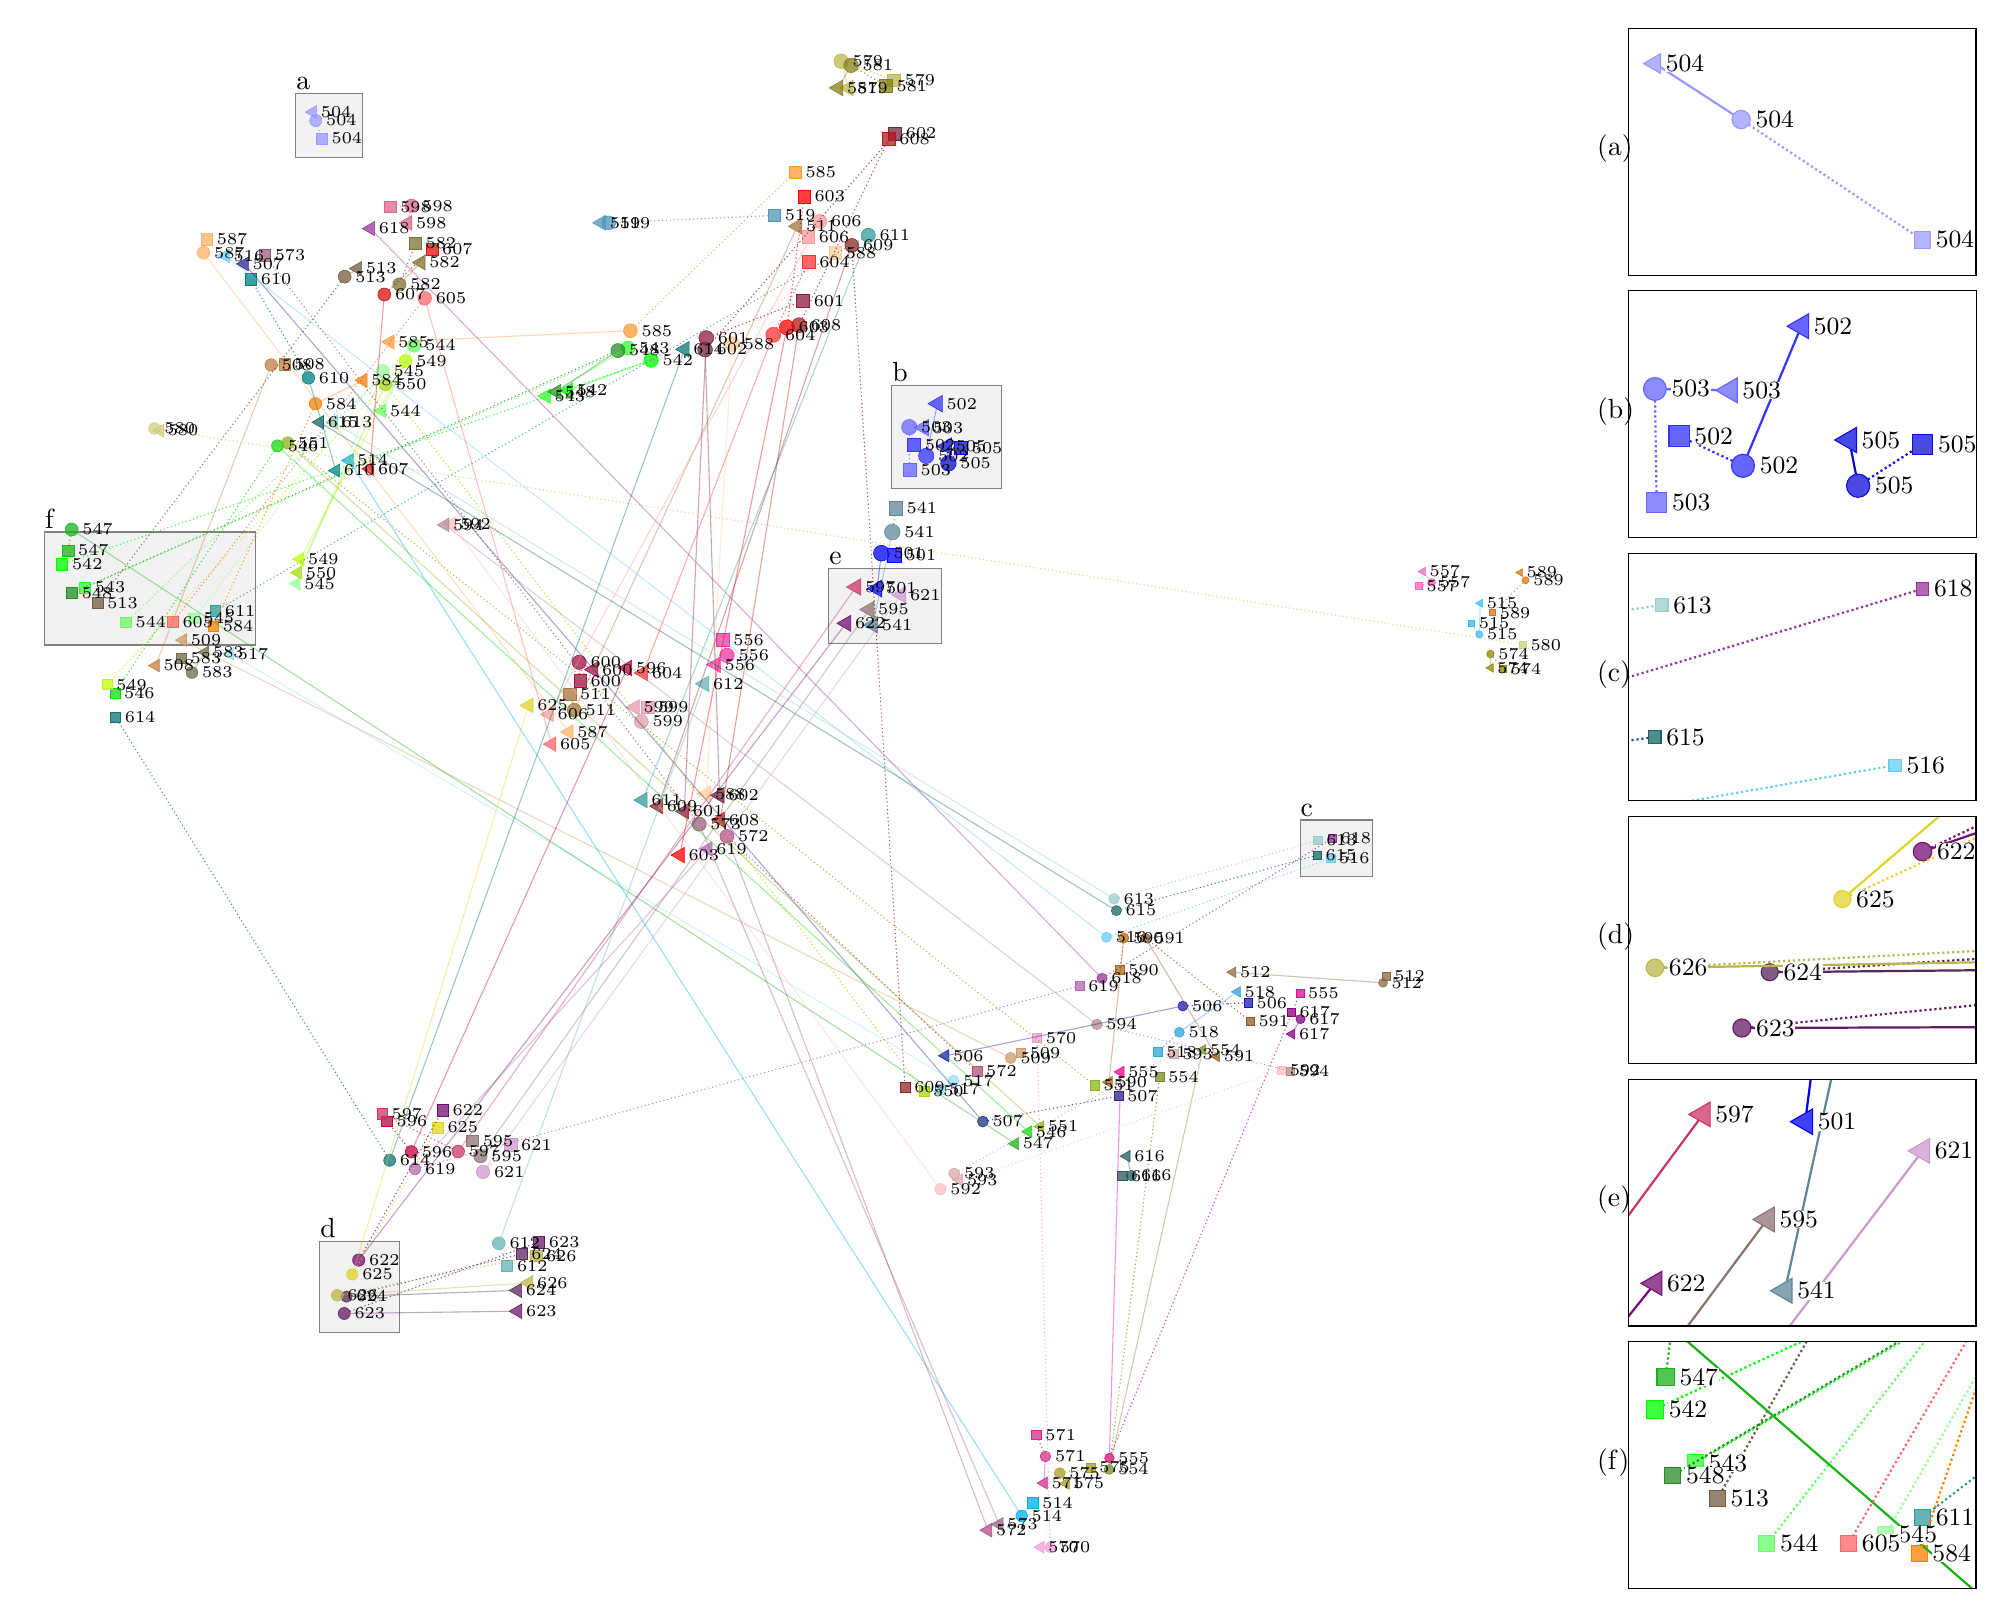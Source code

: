 \begin{tikzpicture}

\begin{axis}[name=main,
	xmin=-61.198,
	xmax=73.746,
	ymin=-70.047,
	ymax=55.805,
	%axis on top,
	width=21.4cm,
	height=21.4cm,
	ytick={\empty},
	xtick={\empty},
	axis line style={opacity=0},
	]
	\draw[draw=black!50,fill=black!05] (axis cs: -38.085, 45.400) rectangle (axis cs: -32.304, 50.543);
\node[anchor=base west,inner sep=0cm,yshift=0.05cm] at (axis cs: -38.085, 50.543) {a};
\draw[draw=black!50,fill=black!05] (axis cs: 13.486, 18.701) rectangle (axis cs: 22.947, 27.026);
\node[anchor=base west,inner sep=0cm,yshift=0.05cm] at (axis cs: 13.486, 27.026) {b};
\draw[draw=black!50,fill=black!05] (axis cs: 48.783, -12.634) rectangle (axis cs: 55.060, -8.048);
\node[anchor=base west,inner sep=0cm,yshift=0.05cm] at (axis cs: 48.783, -8.048) {c};
\draw[draw=black!50,fill=black!05] (axis cs: -35.975, -49.347) rectangle (axis cs: -29.119, -42.046);
\node[anchor=base west,inner sep=0cm,yshift=0.05cm] at (axis cs: -35.975, -42.046) {d};
\draw[draw=black!50,fill=black!05] (axis cs: 8.032, 6.183) rectangle (axis cs: 17.782, 12.241);
\node[anchor=base west,inner sep=0cm,yshift=0.05cm] at (axis cs: 8.032, 12.241) {e};
\draw[draw=black!50,fill=black!05] (axis cs: -59.784, 6.062) rectangle (axis cs: -41.523, 15.174);
\node[anchor=base west,inner sep=0cm,yshift=0.05cm] at (axis cs: -59.784, 15.174) {f};
\draw (axis cs: 12.577, 13.468) node[circle,scale=0.8,fill opacity=0.75,minimum size=0.250cm,inner sep=0cm,outer sep=0cm,fill=blue!100!white,draw=blue!100!white,very thin] (m501N) {};
\draw (axis cs: 16.454, 21.313) node[circle,scale=0.8,fill opacity=0.75,minimum size=0.245cm,inner sep=0cm,outer sep=0cm,fill=blue!80!white,draw=blue!80!white,very thin] (m502N) {};
\draw (axis cs: 14.986, 23.632) node[circle,scale=0.8,fill opacity=0.75,minimum size=0.243cm,inner sep=0cm,outer sep=0cm,fill=blue!60!white,draw=blue!60!white,very thin] (m503N) {};
\draw (axis cs: -36.333, 48.362) node[circle,scale=0.8,fill opacity=0.75,minimum size=0.194cm,inner sep=0cm,outer sep=0cm,fill=blue!40!white,draw=blue!40!white,very thin] (m504N) {};
\draw (axis cs: 18.374, 20.711) node[circle,scale=0.8,fill opacity=0.75,minimum size=0.246cm,inner sep=0cm,outer sep=0cm,fill=blue!80!darkgray,draw=blue!80!darkgray,very thin] (m505N) {};
\draw (axis cs: 38.641, -23.055) node[circle,scale=0.8,fill opacity=0.75,minimum size=0.158cm,inner sep=0cm,outer sep=0cm,fill=blue!60!darkgray,draw=blue!60!darkgray,very thin] (m506N) {};
\draw (axis cs: 21.352, -32.370) node[circle,scale=0.8,fill opacity=0.75,minimum size=0.173cm,inner sep=0cm,outer sep=0cm,fill=blue!40!darkgray,draw=blue!40!darkgray,very thin] (m507N) {};
\draw (axis cs: -40.191, 28.652) node[circle,scale=0.8,fill opacity=0.75,minimum size=0.198cm,inner sep=0cm,outer sep=0cm,fill=brown!100!white,draw=brown!100!white,very thin] (m508N) {};
\draw (axis cs: 23.757, -27.243) node[circle,scale=0.8,fill opacity=0.75,minimum size=0.177cm,inner sep=0cm,outer sep=0cm,fill=brown!80!white,draw=brown!80!white,very thin] (m509N) {};
\draw (axis cs: -13.979, 0.803) node[circle,scale=0.8,fill opacity=0.75,minimum size=0.221cm,inner sep=0cm,outer sep=0cm,fill=brown!80!darkgray,draw=brown!80!darkgray,very thin] (m511N) {};
\draw (axis cs: 55.951, -21.179) node[circle,scale=0.8,fill opacity=0.75,minimum size=0.141cm,inner sep=0cm,outer sep=0cm,fill=brown!60!darkgray,draw=brown!60!darkgray,very thin] (m512N) {};
\draw (axis cs: -33.835, 35.767) node[circle,scale=0.8,fill opacity=0.75,minimum size=0.204cm,inner sep=0cm,outer sep=0cm,fill=brown!40!darkgray,draw=brown!40!darkgray,very thin] (m513N) {};
\draw (axis cs: 24.705, -64.173) node[circle,scale=0.8,fill opacity=0.75,minimum size=0.183cm,inner sep=0cm,outer sep=0cm,fill=cyan!100!white,draw=cyan!100!white,very thin] (m514N) {};
\draw (axis cs: 64.276, 6.909) node[circle,scale=0.8,fill opacity=0.75,minimum size=0.113cm,inner sep=0cm,outer sep=0cm,fill=cyan!80!white,draw=cyan!80!white,very thin] (m515N) {};
\draw (axis cs: 32.043, -17.507) node[circle,scale=0.8,fill opacity=0.75,minimum size=0.161cm,inner sep=0cm,outer sep=0cm,fill=cyan!60!white,draw=cyan!60!white,very thin] (m516N) {};
\draw (axis cs: 18.806, -29.076) node[circle,scale=0.8,fill opacity=0.75,minimum size=0.177cm,inner sep=0cm,outer sep=0cm,fill=cyan!40!white,draw=cyan!40!white,very thin] (m517N) {};
\draw (axis cs: 38.346, -25.167) node[circle,scale=0.8,fill opacity=0.75,minimum size=0.157cm,inner sep=0cm,outer sep=0cm,fill=cyan!80!darkgray,draw=cyan!80!darkgray,very thin] (m518N) {};
\draw (axis cs: -11.000, 40.109) node[circle,scale=0.8,fill opacity=0.75,minimum size=0.218cm,inner sep=0cm,outer sep=0cm,fill=cyan!60!darkgray,draw=cyan!60!darkgray,very thin] (m519N) {};
\draw (axis cs: 13.518, 15.172) node[circle,scale=0.8,fill opacity=0.75,minimum size=0.248cm,inner sep=0cm,outer sep=0cm,fill=cyan!40!darkgray,draw=cyan!40!darkgray,very thin] (m541N) {};
\draw (axis cs: -7.338, 29.036) node[circle,scale=0.8,fill opacity=0.75,minimum size=0.229cm,inner sep=0cm,outer sep=0cm,fill=green!100!white,draw=green!100!white,very thin] (m542N) {};
\draw (axis cs: -9.337, 30.008) node[circle,scale=0.8,fill opacity=0.75,minimum size=0.221cm,inner sep=0cm,outer sep=0cm,fill=green!80!white,draw=green!80!white,very thin] (m543N) {};
\draw (axis cs: -27.810, 30.216) node[circle,scale=0.8,fill opacity=0.75,minimum size=0.212cm,inner sep=0cm,outer sep=0cm,fill=green!60!white,draw=green!60!white,very thin] (m544N) {};
\draw (axis cs: -30.534, 28.183) node[circle,scale=0.8,fill opacity=0.75,minimum size=0.204cm,inner sep=0cm,outer sep=0cm,fill=green!40!white,draw=green!40!white,very thin] (m545N) {};
\draw (axis cs: -39.643, 22.121) node[circle,scale=0.8,fill opacity=0.75,minimum size=0.191cm,inner sep=0cm,outer sep=0cm,fill=green!80!darkgray,draw=green!80!darkgray,very thin] (m546N) {};
\draw (axis cs: -57.443, 15.375) node[circle,scale=0.8,fill opacity=0.75,minimum size=0.206cm,inner sep=0cm,outer sep=0cm,fill=green!60!darkgray,draw=green!60!darkgray,very thin] (m547N) {};
\draw (axis cs: -10.205, 29.808) node[circle,scale=0.8,fill opacity=0.75,minimum size=0.223cm,inner sep=0cm,outer sep=0cm,fill=green!40!darkgray,draw=green!40!darkgray,very thin] (m548N) {};
\draw (axis cs: -28.572, 28.962) node[circle,scale=0.8,fill opacity=0.75,minimum size=0.207cm,inner sep=0cm,outer sep=0cm,fill=lime!100!white,draw=lime!100!white,very thin] (m549N) {};
\draw (axis cs: -30.308, 27.080) node[circle,scale=0.8,fill opacity=0.75,minimum size=0.201cm,inner sep=0cm,outer sep=0cm,fill=lime!80!darkgray,draw=lime!80!darkgray,very thin] (m550N) {};
\draw (axis cs: -38.750, 22.357) node[circle,scale=0.8,fill opacity=0.75,minimum size=0.194cm,inner sep=0cm,outer sep=0cm,fill=lime!60!darkgray,draw=lime!60!darkgray,very thin] (m551N) {};
\draw (axis cs: 32.259, -60.434) node[circle,scale=0.8,fill opacity=0.75,minimum size=0.156cm,inner sep=0cm,outer sep=0cm,fill=lime!40!darkgray,draw=lime!40!darkgray,very thin] (m554N) {};
\draw (axis cs: 32.295, -59.504) node[circle,scale=0.8,fill opacity=0.75,minimum size=0.152cm,inner sep=0cm,outer sep=0cm,fill=magenta!100!white,draw=magenta!100!white,very thin] (m555N) {};
\draw (axis cs: -0.771, 5.223) node[circle,scale=0.8,fill opacity=0.75,minimum size=0.230cm,inner sep=0cm,outer sep=0cm,fill=magenta!80!white,draw=magenta!80!white,very thin] (m556N) {};
\draw (axis cs: 60.155, 11.111) node[circle,scale=0.8,fill opacity=0.75,minimum size=0.125cm,inner sep=0cm,outer sep=0cm,fill=magenta!60!white,draw=magenta!60!white,very thin] (m557N) {};
\draw (axis cs: 27.176, -66.711) node[circle,scale=0.8,fill opacity=0.75,minimum size=0.171cm,inner sep=0cm,outer sep=0cm,fill=magenta!40!white,draw=magenta!40!white,very thin] (m570N) {};
\draw (axis cs: 26.761, -59.380) node[circle,scale=0.8,fill opacity=0.75,minimum size=0.170cm,inner sep=0cm,outer sep=0cm,fill=magenta!80!darkgray,draw=magenta!80!darkgray,very thin] (m571N) {};
\draw (axis cs: -0.782, -9.369) node[circle,scale=0.8,fill opacity=0.75,minimum size=0.220cm,inner sep=0cm,outer sep=0cm,fill=magenta!60!darkgray,draw=magenta!60!darkgray,very thin] (m572N) {};
\draw (axis cs: -3.182, -8.382) node[circle,scale=0.8,fill opacity=0.75,minimum size=0.224cm,inner sep=0cm,outer sep=0cm,fill=magenta!40!darkgray,draw=magenta!40!darkgray,very thin] (m573N) {};
\draw (axis cs: 65.239, 5.336) node[circle,scale=0.8,fill opacity=0.75,minimum size=0.120cm,inner sep=0cm,outer sep=0cm,fill=olive!100!white,draw=olive!100!white,very thin] (m574N) {};
\draw (axis cs: 28.002, -60.725) node[circle,scale=0.8,fill opacity=0.75,minimum size=0.172cm,inner sep=0cm,outer sep=0cm,fill=olive!80!white,draw=olive!80!white,very thin] (m575N) {};
\draw (axis cs: 9.099, 53.147) node[circle,scale=0.8,fill opacity=0.75,minimum size=0.230cm,inner sep=0cm,outer sep=0cm,fill=olive!60!white,draw=olive!60!white,very thin] (m579N) {};
\draw (axis cs: -50.289, 23.524) node[circle,scale=0.8,fill opacity=0.75,minimum size=0.185cm,inner sep=0cm,outer sep=0cm,fill=olive!40!white,draw=olive!40!white,very thin] (m580N) {};
\draw (axis cs: 9.958, 52.812) node[circle,scale=0.8,fill opacity=0.75,minimum size=0.231cm,inner sep=0cm,outer sep=0cm,fill=olive!80!darkgray,draw=olive!80!darkgray,very thin] (m581N) {};
\draw (axis cs: -29.100, 35.143) node[circle,scale=0.8,fill opacity=0.75,minimum size=0.209cm,inner sep=0cm,outer sep=0cm,fill=olive!60!darkgray,draw=olive!60!darkgray,very thin] (m582N) {};
\draw (axis cs: -47.041, 3.836) node[circle,scale=0.8,fill opacity=0.75,minimum size=0.186cm,inner sep=0cm,outer sep=0cm,fill=olive!40!darkgray,draw=olive!40!darkgray,very thin] (m583N) {};
\draw (axis cs: -36.360, 25.522) node[circle,scale=0.8,fill opacity=0.75,minimum size=0.198cm,inner sep=0cm,outer sep=0cm,fill=orange!100!white,draw=orange!100!white,very thin] (m584N) {};
\draw (axis cs: -9.120, 31.409) node[circle,scale=0.8,fill opacity=0.75,minimum size=0.220cm,inner sep=0cm,outer sep=0cm,fill=orange!80!white,draw=orange!80!white,very thin] (m585N) {};
\draw (axis cs: -46.042, 37.700) node[circle,scale=0.8,fill opacity=0.75,minimum size=0.202cm,inner sep=0cm,outer sep=0cm,fill=orange!60!white,draw=orange!60!white,very thin] (m587N) {};
\draw (axis cs: -0.336, 30.341) node[circle,scale=0.8,fill opacity=0.75,minimum size=0.236cm,inner sep=0cm,outer sep=0cm,fill=orange!40!white,draw=orange!40!white,very thin] (m588N) {};
\draw (axis cs: 68.284, 11.282) node[circle,scale=0.8,fill opacity=0.75,minimum size=0.111cm,inner sep=0cm,outer sep=0cm,fill=orange!80!darkgray,draw=orange!80!darkgray,very thin] (m589N) {};
\draw (axis cs: 33.542, -17.564) node[circle,scale=0.8,fill opacity=0.75,minimum size=0.160cm,inner sep=0cm,outer sep=0cm,fill=orange!60!darkgray,draw=orange!60!darkgray,very thin] (m590N) {};
\draw (axis cs: 35.416, -17.557) node[circle,scale=0.8,fill opacity=0.75,minimum size=0.148cm,inner sep=0cm,outer sep=0cm,fill=orange!40!darkgray,draw=orange!40!darkgray,very thin] (m591N) {};
\draw (axis cs: 17.688, -37.820) node[circle,scale=0.8,fill opacity=0.75,minimum size=0.181cm,inner sep=0cm,outer sep=0cm,fill=pink!100!white,draw=pink!100!white,very thin] (m592N) {};
\draw (axis cs: 18.874, -36.570) node[circle,scale=0.8,fill opacity=0.75,minimum size=0.178cm,inner sep=0cm,outer sep=0cm,fill=pink!80!darkgray,draw=pink!80!darkgray,very thin] (m593N) {};
\draw (axis cs: 31.205, -24.539) node[circle,scale=0.8,fill opacity=0.75,minimum size=0.167cm,inner sep=0cm,outer sep=0cm,fill=pink!60!darkgray,draw=pink!60!darkgray,very thin] (m594N) {};
\draw (axis cs: -22.094, -35.158) node[circle,scale=0.8,fill opacity=0.75,minimum size=0.215cm,inner sep=0cm,outer sep=0cm,fill=pink!40!darkgray,draw=pink!40!darkgray,very thin] (m595N) {};
\draw (axis cs: -28.067, -34.814) node[circle,scale=0.8,fill opacity=0.75,minimum size=0.197cm,inner sep=0cm,outer sep=0cm,fill=purple!100!white,draw=purple!100!white,very thin] (m596N) {};
\draw (axis cs: -24.019, -34.786) node[circle,scale=0.8,fill opacity=0.75,minimum size=0.202cm,inner sep=0cm,outer sep=0cm,fill=purple!80!white,draw=purple!80!white,very thin] (m597N) {};
\draw (axis cs: -28.054, 41.489) node[circle,scale=0.8,fill opacity=0.75,minimum size=0.211cm,inner sep=0cm,outer sep=0cm,fill=purple!60!white,draw=purple!60!white,very thin] (m598N) {};
\draw (axis cs: -8.181, -0.114) node[circle,scale=0.8,fill opacity=0.75,minimum size=0.222cm,inner sep=0cm,outer sep=0cm,fill=purple!40!white,draw=purple!40!white,very thin] (m599N) {};
\draw (axis cs: -13.556, 4.670) node[circle,scale=0.8,fill opacity=0.75,minimum size=0.225cm,inner sep=0cm,outer sep=0cm,fill=purple!80!darkgray,draw=purple!80!darkgray,very thin] (m600N) {};
\draw (axis cs: -2.567, 30.823) node[circle,scale=0.8,fill opacity=0.75,minimum size=0.233cm,inner sep=0cm,outer sep=0cm,fill=purple!60!darkgray,draw=purple!60!darkgray,very thin] (m601N) {};
\draw (axis cs: -2.669, 29.885) node[circle,scale=0.8,fill opacity=0.75,minimum size=0.235cm,inner sep=0cm,outer sep=0cm,fill=purple!40!darkgray,draw=purple!40!darkgray,very thin] (m602N) {};
\draw (axis cs: 4.408, 31.672) node[circle,scale=0.8,fill opacity=0.75,minimum size=0.238cm,inner sep=0cm,outer sep=0cm,fill=red!100!white,draw=red!100!white,very thin] (m603N) {};
\draw (axis cs: 3.226, 31.076) node[circle,scale=0.8,fill opacity=0.75,minimum size=0.238cm,inner sep=0cm,outer sep=0cm,fill=red!80!white,draw=red!80!white,very thin] (m604N) {};
\draw (axis cs: -26.912, 34.027) node[circle,scale=0.8,fill opacity=0.75,minimum size=0.216cm,inner sep=0cm,outer sep=0cm,fill=red!60!white,draw=red!60!white,very thin] (m605N) {};
\draw (axis cs: 7.249, 40.233) node[circle,scale=0.8,fill opacity=0.75,minimum size=0.225cm,inner sep=0cm,outer sep=0cm,fill=red!40!white,draw=red!40!white,very thin] (m606N) {};
\draw (axis cs: -30.406, 34.330) node[circle,scale=0.8,fill opacity=0.75,minimum size=0.206cm,inner sep=0cm,outer sep=0cm,fill=red!80!darkgray,draw=red!80!darkgray,very thin] (m607N) {};
\draw (axis cs: 5.463, 31.854) node[circle,scale=0.8,fill opacity=0.75,minimum size=0.237cm,inner sep=0cm,outer sep=0cm,fill=red!60!darkgray,draw=red!60!darkgray,very thin] (m608N) {};
\draw (axis cs: 10.019, 38.286) node[circle,scale=0.8,fill opacity=0.75,minimum size=0.221cm,inner sep=0cm,outer sep=0cm,fill=red!40!darkgray,draw=red!40!darkgray,very thin] (m609N) {};
\draw (axis cs: -36.975, 27.607) node[circle,scale=0.8,fill opacity=0.75,minimum size=0.200cm,inner sep=0cm,outer sep=0cm,fill=teal!100!white,draw=teal!100!white,very thin] (m610N) {};
\draw (axis cs: 11.443, 39.104) node[circle,scale=0.8,fill opacity=0.75,minimum size=0.225cm,inner sep=0cm,outer sep=0cm,fill=teal!80!white,draw=teal!80!white,very thin] (m611N) {};
\draw (axis cs: -20.505, -42.184) node[circle,scale=0.8,fill opacity=0.75,minimum size=0.204cm,inner sep=0cm,outer sep=0cm,fill=teal!60!white,draw=teal!60!white,very thin] (m612N) {};
\draw (axis cs: 32.697, -14.412) node[circle,scale=0.8,fill opacity=0.75,minimum size=0.169cm,inner sep=0cm,outer sep=0cm,fill=teal!40!white,draw=teal!40!white,very thin] (m613N) {};
\draw (axis cs: -29.943, -35.498) node[circle,scale=0.8,fill opacity=0.75,minimum size=0.190cm,inner sep=0cm,outer sep=0cm,fill=teal!80!darkgray,draw=teal!80!darkgray,very thin] (m614N) {};
\draw (axis cs: 32.897, -15.358) node[circle,scale=0.8,fill opacity=0.75,minimum size=0.162cm,inner sep=0cm,outer sep=0cm,fill=teal!60!darkgray,draw=teal!60!darkgray,very thin] (m615N) {};
\draw (axis cs: 34.203, -36.724) node[circle,scale=0.8,fill opacity=0.75,minimum size=0.169cm,inner sep=0cm,outer sep=0cm,fill=teal!40!darkgray,draw=teal!40!darkgray,very thin] (m616N) {};
\draw (axis cs: 48.818, -24.107) node[circle,scale=0.8,fill opacity=0.75,minimum size=0.146cm,inner sep=0cm,outer sep=0cm,fill=violet!100!white,draw=violet!100!white,very thin] (m617N) {};
\draw (axis cs: 31.655, -20.821) node[circle,scale=0.8,fill opacity=0.75,minimum size=0.163cm,inner sep=0cm,outer sep=0cm,fill=violet!80!white,draw=violet!80!white,very thin] (m618N) {};
\draw (axis cs: -27.755, -36.198) node[circle,scale=0.8,fill opacity=0.75,minimum size=0.183cm,inner sep=0cm,outer sep=0cm,fill=violet!60!white,draw=violet!60!white,very thin] (m619N) {};
\draw (axis cs: -21.870, -36.429) node[circle,scale=0.8,fill opacity=0.75,minimum size=0.215cm,inner sep=0cm,outer sep=0cm,fill=violet!40!white,draw=violet!40!white,very thin] (m621N) {};
\draw (axis cs: -32.619, -43.546) node[circle,scale=0.8,fill opacity=0.75,minimum size=0.196cm,inner sep=0cm,outer sep=0cm,fill=violet!80!darkgray,draw=violet!80!darkgray,very thin] (m622N) {};
\draw (axis cs: -33.872, -47.847) node[circle,scale=0.8,fill opacity=0.75,minimum size=0.191cm,inner sep=0cm,outer sep=0cm,fill=violet!60!darkgray,draw=violet!60!darkgray,very thin] (m623N) {};
\draw (axis cs: -33.679, -46.487) node[circle,scale=0.8,fill opacity=0.75,minimum size=0.180cm,inner sep=0cm,outer sep=0cm,fill=violet!40!darkgray,draw=violet!40!darkgray,very thin] (m624N) {};
\draw (axis cs: -33.175, -44.703) node[circle,scale=0.8,fill opacity=0.75,minimum size=0.181cm,inner sep=0cm,outer sep=0cm,fill=yellow!80!darkgray,draw=yellow!80!darkgray,very thin] (m625N) {};
\draw (axis cs: -34.475, -46.380) node[circle,scale=0.8,fill opacity=0.75,minimum size=0.185cm,inner sep=0cm,outer sep=0cm,fill=yellow!60!darkgray,draw=yellow!60!darkgray,very thin] (m626N) {};
\draw (axis cs: 12.200, 10.614) node[shape=regular polygon,regular polygon sides=3,shape border rotate=90,fill opacity=0.75,minimum size=0.249cm,inner sep=0cm,outer sep=0cm,fill=blue!100!white,draw=blue!100!white,very thin] (m501V) {};
\draw (axis cs: 17.428, 25.526) node[shape=regular polygon,regular polygon sides=3,shape border rotate=90,fill opacity=0.75,minimum size=0.243cm,inner sep=0cm,outer sep=0cm,fill=blue!80!white,draw=blue!80!white,very thin] (m502V) {};
\draw (axis cs: 16.239, 23.591) node[shape=regular polygon,regular polygon sides=3,shape border rotate=90,fill opacity=0.75,minimum size=0.242cm,inner sep=0cm,outer sep=0cm,fill=blue!60!white,draw=blue!60!white,very thin] (m503V) {};
\draw (axis cs: -36.585, 49.043) node[shape=regular polygon,regular polygon sides=3,shape border rotate=90,fill opacity=0.75,minimum size=0.192cm,inner sep=0cm,outer sep=0cm,fill=blue!40!white,draw=blue!40!white,very thin] (m504V) {};
\draw (axis cs: 18.225, 22.091) node[shape=regular polygon,regular polygon sides=3,shape border rotate=90,fill opacity=0.75,minimum size=0.245cm,inner sep=0cm,outer sep=0cm,fill=blue!80!darkgray,draw=blue!80!darkgray,very thin] (m505V) {};
\draw (axis cs: 18.111, -27.063) node[shape=regular polygon,regular polygon sides=3,shape border rotate=90,fill opacity=0.75,minimum size=0.177cm,inner sep=0cm,outer sep=0cm,fill=blue!60!darkgray,draw=blue!60!darkgray,very thin] (m506V) {};
\draw (axis cs: -42.506, 36.797) node[shape=regular polygon,regular polygon sides=3,shape border rotate=90,fill opacity=0.75,minimum size=0.201cm,inner sep=0cm,outer sep=0cm,fill=blue!40!darkgray,draw=blue!40!darkgray,very thin] (m507V) {};
\draw (axis cs: -50.181, 4.406) node[shape=regular polygon,regular polygon sides=3,shape border rotate=90,fill opacity=0.75,minimum size=0.184cm,inner sep=0cm,outer sep=0cm,fill=brown!100!white,draw=brown!100!white,very thin] (m508V) {};
\draw (axis cs: -47.831, 6.458) node[shape=regular polygon,regular polygon sides=3,shape border rotate=90,fill opacity=0.75,minimum size=0.188cm,inner sep=0cm,outer sep=0cm,fill=brown!80!white,draw=brown!80!white,very thin] (m509V) {};
\draw (axis cs: 5.309, 39.828) node[shape=regular polygon,regular polygon sides=3,shape border rotate=90,fill opacity=0.75,minimum size=0.229cm,inner sep=0cm,outer sep=0cm,fill=brown!80!darkgray,draw=brown!80!darkgray,very thin] (m511V) {};
\draw (axis cs: 42.971, -20.332) node[shape=regular polygon,regular polygon sides=3,shape border rotate=90,fill opacity=0.75,minimum size=0.155cm,inner sep=0cm,outer sep=0cm,fill=brown!60!darkgray,draw=brown!60!darkgray,very thin] (m512V) {};
\draw (axis cs: -32.716, 36.421) node[shape=regular polygon,regular polygon sides=3,shape border rotate=90,fill opacity=0.75,minimum size=0.209cm,inner sep=0cm,outer sep=0cm,fill=brown!40!darkgray,draw=brown!40!darkgray,very thin] (m513V) {};
\draw (axis cs: -33.433, 20.949) node[shape=regular polygon,regular polygon sides=3,shape border rotate=90,fill opacity=0.75,minimum size=0.199cm,inner sep=0cm,outer sep=0cm,fill=cyan!100!white,draw=cyan!100!white,very thin] (m514V) {};
\draw (axis cs: 64.363, 9.431) node[shape=regular polygon,regular polygon sides=3,shape border rotate=90,fill opacity=0.75,minimum size=0.116cm,inner sep=0cm,outer sep=0cm,fill=cyan!80!white,draw=cyan!80!white,very thin] (m515V) {};
\draw (axis cs: -44.144, 37.449) node[shape=regular polygon,regular polygon sides=3,shape border rotate=90,fill opacity=0.75,minimum size=0.204cm,inner sep=0cm,outer sep=0cm,fill=cyan!60!white,draw=cyan!60!white,very thin] (m516V) {};
\draw (axis cs: -43.757, 5.364) node[shape=regular polygon,regular polygon sides=3,shape border rotate=90,fill opacity=0.75,minimum size=0.188cm,inner sep=0cm,outer sep=0cm,fill=cyan!40!white,draw=cyan!40!white,very thin] (m517V) {};
\draw (axis cs: 43.361, -21.912) node[shape=regular polygon,regular polygon sides=3,shape border rotate=90,fill opacity=0.75,minimum size=0.154cm,inner sep=0cm,outer sep=0cm,fill=cyan!80!darkgray,draw=cyan!80!darkgray,very thin] (m518V) {};
\draw (axis cs: -11.645, 40.115) node[shape=regular polygon,regular polygon sides=3,shape border rotate=90,fill opacity=0.75,minimum size=0.218cm,inner sep=0cm,outer sep=0cm,fill=cyan!60!darkgray,draw=cyan!60!darkgray,very thin] (m519V) {};
\draw (axis cs: 11.839, 7.683) node[shape=regular polygon,regular polygon sides=3,shape border rotate=90,fill opacity=0.75,minimum size=0.242cm,inner sep=0cm,outer sep=0cm,fill=cyan!40!darkgray,draw=cyan!40!darkgray,very thin] (m541V) {};
\draw (axis cs: -14.506, 26.586) node[shape=regular polygon,regular polygon sides=3,shape border rotate=90,fill opacity=0.75,minimum size=0.222cm,inner sep=0cm,outer sep=0cm,fill=green!100!white,draw=green!100!white,very thin] (m542V) {};
\draw (axis cs: -16.412, 26.138) node[shape=regular polygon,regular polygon sides=3,shape border rotate=90,fill opacity=0.75,minimum size=0.216cm,inner sep=0cm,outer sep=0cm,fill=green!80!white,draw=green!80!white,very thin] (m543V) {};
\draw (axis cs: -30.613, 24.957) node[shape=regular polygon,regular polygon sides=3,shape border rotate=90,fill opacity=0.75,minimum size=0.205cm,inner sep=0cm,outer sep=0cm,fill=green!60!white,draw=green!60!white,very thin] (m544V) {};
\draw (axis cs: -38.006, 10.996) node[shape=regular polygon,regular polygon sides=3,shape border rotate=90,fill opacity=0.75,minimum size=0.188cm,inner sep=0cm,outer sep=0cm,fill=green!40!white,draw=green!40!white,very thin] (m545V) {};
\draw (axis cs: 25.286, -33.185) node[shape=regular polygon,regular polygon sides=3,shape border rotate=90,fill opacity=0.75,minimum size=0.171cm,inner sep=0cm,outer sep=0cm,fill=green!80!darkgray,draw=green!80!darkgray,very thin] (m546V) {};
\draw (axis cs: 24.140, -34.149) node[shape=regular polygon,regular polygon sides=3,shape border rotate=90,fill opacity=0.75,minimum size=0.176cm,inner sep=0cm,outer sep=0cm,fill=green!60!darkgray,draw=green!60!darkgray,very thin] (m547V) {};
\draw (axis cs: -15.530, 26.480) node[shape=regular polygon,regular polygon sides=3,shape border rotate=90,fill opacity=0.75,minimum size=0.217cm,inner sep=0cm,outer sep=0cm,fill=green!40!darkgray,draw=green!40!darkgray,very thin] (m548V) {};
\draw (axis cs: -37.691, 12.979) node[shape=regular polygon,regular polygon sides=3,shape border rotate=90,fill opacity=0.75,minimum size=0.192cm,inner sep=0cm,outer sep=0cm,fill=lime!100!white,draw=lime!100!white,very thin] (m549V) {};
\draw (axis cs: -37.875, 11.895) node[shape=regular polygon,regular polygon sides=3,shape border rotate=90,fill opacity=0.75,minimum size=0.189cm,inner sep=0cm,outer sep=0cm,fill=lime!80!darkgray,draw=lime!80!darkgray,very thin] (m550V) {};
\draw (axis cs: 26.319, -32.773) node[shape=regular polygon,regular polygon sides=3,shape border rotate=90,fill opacity=0.75,minimum size=0.164cm,inner sep=0cm,outer sep=0cm,fill=lime!60!darkgray,draw=lime!60!darkgray,very thin] (m551V) {};
\draw (axis cs: 40.369, -26.579) node[shape=regular polygon,regular polygon sides=3,shape border rotate=90,fill opacity=0.75,minimum size=0.153cm,inner sep=0cm,outer sep=0cm,fill=lime!40!darkgray,draw=lime!40!darkgray,very thin] (m554V) {};
\draw (axis cs: 33.274, -28.370) node[shape=regular polygon,regular polygon sides=3,shape border rotate=90,fill opacity=0.75,minimum size=0.168cm,inner sep=0cm,outer sep=0cm,fill=magenta!100!white,draw=magenta!100!white,very thin] (m555V) {};
\draw (axis cs: -1.740, 4.475) node[shape=regular polygon,regular polygon sides=3,shape border rotate=90,fill opacity=0.75,minimum size=0.233cm,inner sep=0cm,outer sep=0cm,fill=magenta!80!white,draw=magenta!80!white,very thin] (m556V) {};
\draw (axis cs: 59.406, 11.988) node[shape=regular polygon,regular polygon sides=3,shape border rotate=90,fill opacity=0.75,minimum size=0.125cm,inner sep=0cm,outer sep=0cm,fill=magenta!60!white,draw=magenta!60!white,very thin] (m557V) {};
\draw (axis cs: 26.348, -66.694) node[shape=regular polygon,regular polygon sides=3,shape border rotate=90,fill opacity=0.75,minimum size=0.171cm,inner sep=0cm,outer sep=0cm,fill=magenta!40!white,draw=magenta!40!white,very thin] (m570V) {};
\draw (axis cs: 26.632, -61.529) node[shape=regular polygon,regular polygon sides=3,shape border rotate=90,fill opacity=0.75,minimum size=0.177cm,inner sep=0cm,outer sep=0cm,fill=magenta!80!darkgray,draw=magenta!80!darkgray,very thin] (m571V) {};
\draw (axis cs: 21.788, -65.322) node[shape=regular polygon,regular polygon sides=3,shape border rotate=90,fill opacity=0.75,minimum size=0.203cm,inner sep=0cm,outer sep=0cm,fill=magenta!60!darkgray,draw=magenta!60!darkgray,very thin] (m572V) {};
\draw (axis cs: 22.764, -64.852) node[shape=regular polygon,regular polygon sides=3,shape border rotate=90,fill opacity=0.75,minimum size=0.200cm,inner sep=0cm,outer sep=0cm,fill=magenta!40!darkgray,draw=magenta!40!darkgray,very thin] (m573V) {};
\draw (axis cs: 65.270, 4.216) node[shape=regular polygon,regular polygon sides=3,shape border rotate=90,fill opacity=0.75,minimum size=0.125cm,inner sep=0cm,outer sep=0cm,fill=olive!100!white,draw=olive!100!white,very thin] (m574V) {};
\draw (axis cs: 28.544, -61.565) node[shape=regular polygon,regular polygon sides=3,shape border rotate=90,fill opacity=0.75,minimum size=0.171cm,inner sep=0cm,outer sep=0cm,fill=olive!80!white,draw=olive!80!white,very thin] (m575V) {};
\draw (axis cs: 9.744, 50.979) node[shape=regular polygon,regular polygon sides=3,shape border rotate=90,fill opacity=0.75,minimum size=0.230cm,inner sep=0cm,outer sep=0cm,fill=olive!60!white,draw=olive!60!white,very thin] (m579V) {};
\draw (axis cs: -49.819, 23.356) node[shape=regular polygon,regular polygon sides=3,shape border rotate=90,fill opacity=0.75,minimum size=0.188cm,inner sep=0cm,outer sep=0cm,fill=olive!40!white,draw=olive!40!white,very thin] (m580V) {};
\draw (axis cs: 8.847, 50.988) node[shape=regular polygon,regular polygon sides=3,shape border rotate=90,fill opacity=0.75,minimum size=0.231cm,inner sep=0cm,outer sep=0cm,fill=olive!80!darkgray,draw=olive!80!darkgray,very thin] (m581V) {};
\draw (axis cs: -27.252, 36.910) node[shape=regular polygon,regular polygon sides=3,shape border rotate=90,fill opacity=0.75,minimum size=0.214cm,inner sep=0cm,outer sep=0cm,fill=olive!60!darkgray,draw=olive!60!darkgray,very thin] (m582V) {};
\draw (axis cs: -45.891, 5.478) node[shape=regular polygon,regular polygon sides=3,shape border rotate=90,fill opacity=0.75,minimum size=0.185cm,inner sep=0cm,outer sep=0cm,fill=olive!40!darkgray,draw=olive!40!darkgray,very thin] (m583V) {};
\draw (axis cs: -32.246, 27.406) node[shape=regular polygon,regular polygon sides=3,shape border rotate=90,fill opacity=0.75,minimum size=0.205cm,inner sep=0cm,outer sep=0cm,fill=orange!100!white,draw=orange!100!white,very thin] (m584V) {};
\draw (axis cs: -29.918, 30.504) node[shape=regular polygon,regular polygon sides=3,shape border rotate=90,fill opacity=0.75,minimum size=0.208cm,inner sep=0cm,outer sep=0cm,fill=orange!80!white,draw=orange!80!white,very thin] (m585V) {};
\draw (axis cs: -14.452, -0.954) node[shape=regular polygon,regular polygon sides=3,shape border rotate=90,fill opacity=0.75,minimum size=0.214cm,inner sep=0cm,outer sep=0cm,fill=orange!60!white,draw=orange!60!white,very thin] (m587V) {};
\draw (axis cs: -2.574, -5.928) node[shape=regular polygon,regular polygon sides=3,shape border rotate=90,fill opacity=0.75,minimum size=0.232cm,inner sep=0cm,outer sep=0cm,fill=orange!40!white,draw=orange!40!white,very thin] (m588V) {};
\draw (axis cs: 67.814, 11.902) node[shape=regular polygon,regular polygon sides=3,shape border rotate=90,fill opacity=0.75,minimum size=0.112cm,inner sep=0cm,outer sep=0cm,fill=orange!80!darkgray,draw=orange!80!darkgray,very thin] (m589V) {};
\draw (axis cs: 32.257, -29.197) node[shape=regular polygon,regular polygon sides=3,shape border rotate=90,fill opacity=0.75,minimum size=0.167cm,inner sep=0cm,outer sep=0cm,fill=orange!60!darkgray,draw=orange!60!darkgray,very thin] (m590V) {};
\draw (axis cs: 41.567, -27.124) node[shape=regular polygon,regular polygon sides=3,shape border rotate=90,fill opacity=0.75,minimum size=0.152cm,inner sep=0cm,outer sep=0cm,fill=orange!40!darkgray,draw=orange!40!darkgray,very thin] (m591V) {};
\draw (axis cs: -24.566, 15.834) node[shape=regular polygon,regular polygon sides=3,shape border rotate=90,fill opacity=0.75,minimum size=0.210cm,inner sep=0cm,outer sep=0cm,fill=pink!100!white,draw=pink!100!white,very thin] (m592V) {};
\draw (axis cs: 19.312, -37.073) node[shape=regular polygon,regular polygon sides=3,shape border rotate=90,fill opacity=0.75,minimum size=0.180cm,inner sep=0cm,outer sep=0cm,fill=pink!80!darkgray,draw=pink!80!darkgray,very thin] (m593V) {};
\draw (axis cs: -25.167, 15.748) node[shape=regular polygon,regular polygon sides=3,shape border rotate=90,fill opacity=0.75,minimum size=0.196cm,inner sep=0cm,outer sep=0cm,fill=pink!60!darkgray,draw=pink!60!darkgray,very thin] (m594V) {};
\draw (axis cs: 11.525, 8.919) node[shape=regular polygon,regular polygon sides=3,shape border rotate=90,fill opacity=0.75,minimum size=0.242cm,inner sep=0cm,outer sep=0cm,fill=pink!40!darkgray,draw=pink!40!darkgray,very thin] (m595V) {};
\draw (axis cs: -9.406, 4.210) node[shape=regular polygon,regular polygon sides=3,shape border rotate=90,fill opacity=0.75,minimum size=0.230cm,inner sep=0cm,outer sep=0cm,fill=purple!100!white,draw=purple!100!white,very thin] (m596V) {};
\draw (axis cs: 10.386, 10.741) node[shape=regular polygon,regular polygon sides=3,shape border rotate=90,fill opacity=0.75,minimum size=0.241cm,inner sep=0cm,outer sep=0cm,fill=purple!80!white,draw=purple!80!white,very thin] (m597V) {};
\draw (axis cs: -28.396, 40.102) node[shape=regular polygon,regular polygon sides=3,shape border rotate=90,fill opacity=0.75,minimum size=0.213cm,inner sep=0cm,outer sep=0cm,fill=purple!60!white,draw=purple!60!white,very thin] (m598V) {};
\draw (axis cs: -8.736, 1.044) node[shape=regular polygon,regular polygon sides=3,shape border rotate=90,fill opacity=0.75,minimum size=0.224cm,inner sep=0cm,outer sep=0cm,fill=purple!40!white,draw=purple!40!white,very thin] (m599V) {};
\draw (axis cs: -12.331, 4.074) node[shape=regular polygon,regular polygon sides=3,shape border rotate=90,fill opacity=0.75,minimum size=0.226cm,inner sep=0cm,outer sep=0cm,fill=purple!80!darkgray,draw=purple!80!darkgray,very thin] (m600V) {};
\draw (axis cs: -4.467, -7.344) node[shape=regular polygon,regular polygon sides=3,shape border rotate=90,fill opacity=0.75,minimum size=0.225cm,inner sep=0cm,outer sep=0cm,fill=purple!60!darkgray,draw=purple!60!darkgray,very thin] (m601V) {};
\draw (axis cs: -1.421, -6.059) node[shape=regular polygon,regular polygon sides=3,shape border rotate=90,fill opacity=0.75,minimum size=0.229cm,inner sep=0cm,outer sep=0cm,fill=purple!40!darkgray,draw=purple!40!darkgray,very thin] (m602V) {};
\draw (axis cs: -4.851, -10.878) node[shape=regular polygon,regular polygon sides=3,shape border rotate=90,fill opacity=0.75,minimum size=0.224cm,inner sep=0cm,outer sep=0cm,fill=red!100!white,draw=red!100!white,very thin] (m603V) {};
\draw (axis cs: -8.028, 3.809) node[shape=regular polygon,regular polygon sides=3,shape border rotate=90,fill opacity=0.75,minimum size=0.230cm,inner sep=0cm,outer sep=0cm,fill=red!80!white,draw=red!80!white,very thin] (m604V) {};
\draw (axis cs: -15.942, -1.930) node[shape=regular polygon,regular polygon sides=3,shape border rotate=90,fill opacity=0.75,minimum size=0.212cm,inner sep=0cm,outer sep=0cm,fill=red!60!white,draw=red!60!white,very thin] (m605V) {};
\draw (axis cs: -16.151, 0.473) node[shape=regular polygon,regular polygon sides=3,shape border rotate=90,fill opacity=0.75,minimum size=0.218cm,inner sep=0cm,outer sep=0cm,fill=red!40!white,draw=red!40!white,very thin] (m606V) {};
\draw (axis cs: -31.656, 20.271) node[shape=regular polygon,regular polygon sides=3,shape border rotate=90,fill opacity=0.75,minimum size=0.204cm,inner sep=0cm,outer sep=0cm,fill=red!80!darkgray,draw=red!80!darkgray,very thin] (m607V) {};
\draw (axis cs: -1.356, -8.029) node[shape=regular polygon,regular polygon sides=3,shape border rotate=90,fill opacity=0.75,minimum size=0.223cm,inner sep=0cm,outer sep=0cm,fill=red!60!darkgray,draw=red!60!darkgray,very thin] (m608V) {};
\draw (axis cs: -6.719, -6.935) node[shape=regular polygon,regular polygon sides=3,shape border rotate=90,fill opacity=0.75,minimum size=0.220cm,inner sep=0cm,outer sep=0cm,fill=red!40!darkgray,draw=red!40!darkgray,very thin] (m609V) {};
\draw (axis cs: -34.591, 20.129) node[shape=regular polygon,regular polygon sides=3,shape border rotate=90,fill opacity=0.75,minimum size=0.193cm,inner sep=0cm,outer sep=0cm,fill=teal!100!white,draw=teal!100!white,very thin] (m610V) {};
\draw (axis cs: -8.068, -6.446) node[shape=regular polygon,regular polygon sides=3,shape border rotate=90,fill opacity=0.75,minimum size=0.223cm,inner sep=0cm,outer sep=0cm,fill=teal!80!white,draw=teal!80!white,very thin] (m611V) {};
\draw (axis cs: -2.735, 2.933) node[shape=regular polygon,regular polygon sides=3,shape border rotate=90,fill opacity=0.75,minimum size=0.229cm,inner sep=0cm,outer sep=0cm,fill=teal!60!white,draw=teal!60!white,very thin] (m612V) {};
\draw (axis cs: -34.793, 24.054) node[shape=regular polygon,regular polygon sides=3,shape border rotate=90,fill opacity=0.75,minimum size=0.199cm,inner sep=0cm,outer sep=0cm,fill=teal!40!white,draw=teal!40!white,very thin] (m613V) {};
\draw (axis cs: -4.438, 29.907) node[shape=regular polygon,regular polygon sides=3,shape border rotate=90,fill opacity=0.75,minimum size=0.231cm,inner sep=0cm,outer sep=0cm,fill=teal!80!darkgray,draw=teal!80!darkgray,very thin] (m614V) {};
\draw (axis cs: -35.998, 24.026) node[shape=regular polygon,regular polygon sides=3,shape border rotate=90,fill opacity=0.75,minimum size=0.195cm,inner sep=0cm,outer sep=0cm,fill=teal!60!darkgray,draw=teal!60!darkgray,very thin] (m615V) {};
\draw (axis cs: 33.792, -35.162) node[shape=regular polygon,regular polygon sides=3,shape border rotate=90,fill opacity=0.75,minimum size=0.166cm,inner sep=0cm,outer sep=0cm,fill=teal!40!darkgray,draw=teal!40!darkgray,very thin] (m616V) {};
\draw (axis cs: 48.078, -25.316) node[shape=regular polygon,regular polygon sides=3,shape border rotate=90,fill opacity=0.75,minimum size=0.146cm,inner sep=0cm,outer sep=0cm,fill=violet!100!white,draw=violet!100!white,very thin] (m617V) {};
\draw (axis cs: -31.593, 39.646) node[shape=regular polygon,regular polygon sides=3,shape border rotate=90,fill opacity=0.75,minimum size=0.209cm,inner sep=0cm,outer sep=0cm,fill=violet!80!white,draw=violet!80!white,very thin] (m618V) {};
\draw (axis cs: -2.424, -10.385) node[shape=regular polygon,regular polygon sides=3,shape border rotate=90,fill opacity=0.75,minimum size=0.210cm,inner sep=0cm,outer sep=0cm,fill=violet!60!white,draw=violet!60!white,very thin] (m619V) {};
\draw (axis cs: 14.282, 10.107) node[shape=regular polygon,regular polygon sides=3,shape border rotate=90,fill opacity=0.75,minimum size=0.240cm,inner sep=0cm,outer sep=0cm,fill=violet!40!white,draw=violet!40!white,very thin] (m621V) {};
\draw (axis cs: 9.532, 7.812) node[shape=regular polygon,regular polygon sides=3,shape border rotate=90,fill opacity=0.75,minimum size=0.235cm,inner sep=0cm,outer sep=0cm,fill=violet!80!darkgray,draw=violet!80!darkgray,very thin] (m622V) {};
\draw (axis cs: -18.875, -47.665) node[shape=regular polygon,regular polygon sides=3,shape border rotate=90,fill opacity=0.75,minimum size=0.217cm,inner sep=0cm,outer sep=0cm,fill=violet!60!darkgray,draw=violet!60!darkgray,very thin] (m623V) {};
\draw (axis cs: -18.895, -45.987) node[shape=regular polygon,regular polygon sides=3,shape border rotate=90,fill opacity=0.75,minimum size=0.208cm,inner sep=0cm,outer sep=0cm,fill=violet!40!darkgray,draw=violet!40!darkgray,very thin] (m624V) {};
\draw (axis cs: -17.923, 1.188) node[shape=regular polygon,regular polygon sides=3,shape border rotate=90,fill opacity=0.75,minimum size=0.220cm,inner sep=0cm,outer sep=0cm,fill=yellow!80!darkgray,draw=yellow!80!darkgray,very thin] (m625V) {};
\draw (axis cs: -17.920, -45.379) node[shape=regular polygon,regular polygon sides=3,shape border rotate=90,fill opacity=0.75,minimum size=0.215cm,inner sep=0cm,outer sep=0cm,fill=yellow!60!darkgray,draw=yellow!60!darkgray,very thin] (m626V) {};
\draw (axis cs: 13.711, 13.335) node[shape=regular polygon,regular polygon sides=4,fill opacity=0.75,minimum size=0.250cm,inner sep=0cm,outer sep=0cm,fill=blue!100!white,draw=blue!100!white,very thin] (m501P) {};
\draw (axis cs: 15.389, 22.212) node[shape=regular polygon,regular polygon sides=4,fill opacity=0.75,minimum size=0.242cm,inner sep=0cm,outer sep=0cm,fill=blue!80!white,draw=blue!80!white,very thin] (m502P) {};
\draw (axis cs: 15.015, 20.201) node[shape=regular polygon,regular polygon sides=4,fill opacity=0.75,minimum size=0.244cm,inner sep=0cm,outer sep=0cm,fill=blue!60!white,draw=blue!60!white,very thin] (m503P) {};
\draw (axis cs: -35.804, 46.900) node[shape=regular polygon,regular polygon sides=4,fill opacity=0.75,minimum size=0.197cm,inner sep=0cm,outer sep=0cm,fill=blue!40!white,draw=blue!40!white,very thin] (m504P) {};
\draw (axis cs: 19.447, 21.960) node[shape=regular polygon,regular polygon sides=4,fill opacity=0.75,minimum size=0.245cm,inner sep=0cm,outer sep=0cm,fill=blue!80!darkgray,draw=blue!80!darkgray,very thin] (m505P) {};
\draw (axis cs: 44.298, -22.786) node[shape=regular polygon,regular polygon sides=4,fill opacity=0.75,minimum size=0.150cm,inner sep=0cm,outer sep=0cm,fill=blue!60!darkgray,draw=blue!60!darkgray,very thin] (m506P) {};
\draw (axis cs: 33.073, -30.315) node[shape=regular polygon,regular polygon sides=4,fill opacity=0.75,minimum size=0.166cm,inner sep=0cm,outer sep=0cm,fill=blue!40!darkgray,draw=blue!40!darkgray,very thin] (m507P) {};
\draw (axis cs: -39.025, 28.700) node[shape=regular polygon,regular polygon sides=4,fill opacity=0.75,minimum size=0.199cm,inner sep=0cm,outer sep=0cm,fill=brown!100!white,draw=brown!100!white,very thin] (m508P) {};
\draw (axis cs: 24.628, -26.829) node[shape=regular polygon,regular polygon sides=4,fill opacity=0.75,minimum size=0.172cm,inner sep=0cm,outer sep=0cm,fill=brown!80!white,draw=brown!80!white,very thin] (m509P) {};
\draw (axis cs: -14.364, 2.064) node[shape=regular polygon,regular polygon sides=4,fill opacity=0.75,minimum size=0.220cm,inner sep=0cm,outer sep=0cm,fill=brown!80!darkgray,draw=brown!80!darkgray,very thin] (m511P) {};
\draw (axis cs: 56.240, -20.647) node[shape=regular polygon,regular polygon sides=4,fill opacity=0.75,minimum size=0.138cm,inner sep=0cm,outer sep=0cm,fill=brown!60!darkgray,draw=brown!60!darkgray,very thin] (m512P) {};
\draw (axis cs: -55.176, 9.469) node[shape=regular polygon,regular polygon sides=4,fill opacity=0.75,minimum size=0.186cm,inner sep=0cm,outer sep=0cm,fill=brown!40!darkgray,draw=brown!40!darkgray,very thin] (m513P) {};
\draw (axis cs: 25.682, -63.125) node[shape=regular polygon,regular polygon sides=4,fill opacity=0.75,minimum size=0.186cm,inner sep=0cm,outer sep=0cm,fill=cyan!100!white,draw=cyan!100!white,very thin] (m514P) {};
\draw (axis cs: 63.619, 7.787) node[shape=regular polygon,regular polygon sides=4,fill opacity=0.75,minimum size=0.109cm,inner sep=0cm,outer sep=0cm,fill=cyan!80!white,draw=cyan!80!white,very thin] (m515P) {};
\draw (axis cs: 51.429, -11.134) node[shape=regular polygon,regular polygon sides=4,fill opacity=0.75,minimum size=0.147cm,inner sep=0cm,outer sep=0cm,fill=cyan!60!white,draw=cyan!60!white,very thin] (m516P) {};
\draw (axis cs: 17.668, -29.769) node[shape=regular polygon,regular polygon sides=4,fill opacity=0.75,minimum size=0.177cm,inner sep=0cm,outer sep=0cm,fill=cyan!40!white,draw=cyan!40!white,very thin] (m517P) {};
\draw (axis cs: 36.455, -26.747) node[shape=regular polygon,regular polygon sides=4,fill opacity=0.75,minimum size=0.162cm,inner sep=0cm,outer sep=0cm,fill=cyan!80!darkgray,draw=cyan!80!darkgray,very thin] (m518P) {};
\draw (axis cs: 3.337, 40.703) node[shape=regular polygon,regular polygon sides=4,fill opacity=0.75,minimum size=0.222cm,inner sep=0cm,outer sep=0cm,fill=cyan!60!darkgray,draw=cyan!60!darkgray,very thin] (m519P) {};
\draw (axis cs: 13.808, 17.072) node[shape=regular polygon,regular polygon sides=4,fill opacity=0.75,minimum size=0.242cm,inner sep=0cm,outer sep=0cm,fill=cyan!40!darkgray,draw=cyan!40!darkgray,very thin] (m541P) {};
\draw (axis cs: -58.284, 12.553) node[shape=regular polygon,regular polygon sides=4,fill opacity=0.75,minimum size=0.209cm,inner sep=0cm,outer sep=0cm,fill=green!100!white,draw=green!100!white,very thin] (m542P) {};
\draw (axis cs: -56.282, 10.695) node[shape=regular polygon,regular polygon sides=4,fill opacity=0.75,minimum size=0.195cm,inner sep=0cm,outer sep=0cm,fill=green!80!white,draw=green!80!white,very thin] (m543P) {};
\draw (axis cs: -52.738, 7.895) node[shape=regular polygon,regular polygon sides=4,fill opacity=0.75,minimum size=0.190cm,inner sep=0cm,outer sep=0cm,fill=green!60!white,draw=green!60!white,very thin] (m544P) {};
\draw (axis cs: -46.858, 8.209) node[shape=regular polygon,regular polygon sides=4,fill opacity=0.75,minimum size=0.190cm,inner sep=0cm,outer sep=0cm,fill=green!40!white,draw=green!40!white,very thin] (m545P) {};
\draw (axis cs: -53.705, 2.175) node[shape=regular polygon,regular polygon sides=4,fill opacity=0.75,minimum size=0.181cm,inner sep=0cm,outer sep=0cm,fill=green!80!darkgray,draw=green!80!darkgray,very thin] (m546P) {};
\draw (axis cs: -57.751, 13.674) node[shape=regular polygon,regular polygon sides=4,fill opacity=0.75,minimum size=0.207cm,inner sep=0cm,outer sep=0cm,fill=green!60!darkgray,draw=green!60!darkgray,very thin] (m547P) {};
\draw (axis cs: -57.401, 10.265) node[shape=regular polygon,regular polygon sides=4,fill opacity=0.75,minimum size=0.195cm,inner sep=0cm,outer sep=0cm,fill=green!40!darkgray,draw=green!40!darkgray,very thin] (m548P) {};
\draw (axis cs: -54.372, 2.863) node[shape=regular polygon,regular polygon sides=4,fill opacity=0.75,minimum size=0.177cm,inner sep=0cm,outer sep=0cm,fill=lime!100!white,draw=lime!100!white,very thin] (m549P) {};
\draw (axis cs: 16.259, -29.931) node[shape=regular polygon,regular polygon sides=4,fill opacity=0.75,minimum size=0.178cm,inner sep=0cm,outer sep=0cm,fill=lime!80!darkgray,draw=lime!80!darkgray,very thin] (m550P) {};
\draw (axis cs: 31.019, -29.456) node[shape=regular polygon,regular polygon sides=4,fill opacity=0.75,minimum size=0.167cm,inner sep=0cm,outer sep=0cm,fill=lime!60!darkgray,draw=lime!60!darkgray,very thin] (m551P) {};
\draw (axis cs: 36.633, -28.790) node[shape=regular polygon,regular polygon sides=4,fill opacity=0.75,minimum size=0.160cm,inner sep=0cm,outer sep=0cm,fill=lime!40!darkgray,draw=lime!40!darkgray,very thin] (m554P) {};
\draw (axis cs: 48.766, -22.043) node[shape=regular polygon,regular polygon sides=4,fill opacity=0.75,minimum size=0.147cm,inner sep=0cm,outer sep=0cm,fill=magenta!100!white,draw=magenta!100!white,very thin] (m555P) {};
\draw (axis cs: -1.131, 6.491) node[shape=regular polygon,regular polygon sides=4,fill opacity=0.75,minimum size=0.226cm,inner sep=0cm,outer sep=0cm,fill=magenta!80!white,draw=magenta!80!white,very thin] (m556P) {};
\draw (axis cs: 59.071, 10.823) node[shape=regular polygon,regular polygon sides=4,fill opacity=0.75,minimum size=0.122cm,inner sep=0cm,outer sep=0cm,fill=magenta!60!white,draw=magenta!60!white,very thin] (m557P) {};
\draw (axis cs: 26.043, -25.643) node[shape=regular polygon,regular polygon sides=4,fill opacity=0.75,minimum size=0.164cm,inner sep=0cm,outer sep=0cm,fill=magenta!40!white,draw=magenta!40!white,very thin] (m570P) {};
\draw (axis cs: 25.983, -57.629) node[shape=regular polygon,regular polygon sides=4,fill opacity=0.75,minimum size=0.172cm,inner sep=0cm,outer sep=0cm,fill=magenta!80!darkgray,draw=magenta!80!darkgray,very thin] (m571P) {};
\draw (axis cs: 20.851, -28.334) node[shape=regular polygon,regular polygon sides=4,fill opacity=0.75,minimum size=0.176cm,inner sep=0cm,outer sep=0cm,fill=magenta!60!darkgray,draw=magenta!60!darkgray,very thin] (m572P) {};
\draw (axis cs: -40.740, 37.483) node[shape=regular polygon,regular polygon sides=4,fill opacity=0.75,minimum size=0.207cm,inner sep=0cm,outer sep=0cm,fill=magenta!40!darkgray,draw=magenta!40!darkgray,very thin] (m573P) {};
\draw (axis cs: 66.336, 4.149) node[shape=regular polygon,regular polygon sides=4,fill opacity=0.75,minimum size=0.128cm,inner sep=0cm,outer sep=0cm,fill=olive!100!white,draw=olive!100!white,very thin] (m574P) {};
\draw (axis cs: 30.675, -60.281) node[shape=regular polygon,regular polygon sides=4,fill opacity=0.75,minimum size=0.161cm,inner sep=0cm,outer sep=0cm,fill=olive!80!white,draw=olive!80!white,very thin] (m575P) {};
\draw (axis cs: 13.669, 51.611) node[shape=regular polygon,regular polygon sides=4,fill opacity=0.75,minimum size=0.230cm,inner sep=0cm,outer sep=0cm,fill=olive!60!white,draw=olive!60!white,very thin] (m579P) {};
\draw (axis cs: 68.055, 6.075) node[shape=regular polygon,regular polygon sides=4,fill opacity=0.75,minimum size=0.118cm,inner sep=0cm,outer sep=0cm,fill=olive!40!white,draw=olive!40!white,very thin] (m580P) {};
\draw (axis cs: 12.970, 51.153) node[shape=regular polygon,regular polygon sides=4,fill opacity=0.75,minimum size=0.231cm,inner sep=0cm,outer sep=0cm,fill=olive!80!darkgray,draw=olive!80!darkgray,very thin] (m581P) {};
\draw (axis cs: -27.702, 38.464) node[shape=regular polygon,regular polygon sides=4,fill opacity=0.75,minimum size=0.210cm,inner sep=0cm,outer sep=0cm,fill=olive!60!darkgray,draw=olive!60!darkgray,very thin] (m582P) {};
\draw (axis cs: -47.966, 4.979) node[shape=regular polygon,regular polygon sides=4,fill opacity=0.75,minimum size=0.187cm,inner sep=0cm,outer sep=0cm,fill=olive!40!darkgray,draw=olive!40!darkgray,very thin] (m583P) {};
\draw (axis cs: -45.183, 7.562) node[shape=regular polygon,regular polygon sides=4,fill opacity=0.75,minimum size=0.189cm,inner sep=0cm,outer sep=0cm,fill=orange!100!white,draw=orange!100!white,very thin] (m584P) {};
\draw (axis cs: 5.126, 44.223) node[shape=regular polygon,regular polygon sides=4,fill opacity=0.75,minimum size=0.217cm,inner sep=0cm,outer sep=0cm,fill=orange!80!white,draw=orange!80!white,very thin] (m585P) {};
\draw (axis cs: -45.749, 38.786) node[shape=regular polygon,regular polygon sides=4,fill opacity=0.75,minimum size=0.205cm,inner sep=0cm,outer sep=0cm,fill=orange!60!white,draw=orange!60!white,very thin] (m587P) {};
\draw (axis cs: 8.579, 37.690) node[shape=regular polygon,regular polygon sides=4,fill opacity=0.75,minimum size=0.229cm,inner sep=0cm,outer sep=0cm,fill=orange!40!white,draw=orange!40!white,very thin] (m588P) {};
\draw (axis cs: 65.434, 8.668) node[shape=regular polygon,regular polygon sides=4,fill opacity=0.75,minimum size=0.106cm,inner sep=0cm,outer sep=0cm,fill=orange!80!darkgray,draw=orange!80!darkgray,very thin] (m589P) {};
\draw (axis cs: 33.183, -20.153) node[shape=regular polygon,regular polygon sides=4,fill opacity=0.75,minimum size=0.162cm,inner sep=0cm,outer sep=0cm,fill=orange!60!darkgray,draw=orange!60!darkgray,very thin] (m590P) {};
\draw (axis cs: 44.463, -24.279) node[shape=regular polygon,regular polygon sides=4,fill opacity=0.75,minimum size=0.148cm,inner sep=0cm,outer sep=0cm,fill=orange!40!darkgray,draw=orange!40!darkgray,very thin] (m591P) {};
\draw (axis cs: 47.165, -28.229) node[shape=regular polygon,regular polygon sides=4,fill opacity=0.75,minimum size=0.149cm,inner sep=0cm,outer sep=0cm,fill=pink!100!white,draw=pink!100!white,very thin] (m592P) {};
\draw (axis cs: 37.847, -26.900) node[shape=regular polygon,regular polygon sides=4,fill opacity=0.75,minimum size=0.159cm,inner sep=0cm,outer sep=0cm,fill=pink!80!darkgray,draw=pink!80!darkgray,very thin] (m593P) {};
\draw (axis cs: 47.952, -28.292) node[shape=regular polygon,regular polygon sides=4,fill opacity=0.75,minimum size=0.149cm,inner sep=0cm,outer sep=0cm,fill=pink!60!darkgray,draw=pink!60!darkgray,very thin] (m594P) {};
\draw (axis cs: -22.773, -33.920) node[shape=regular polygon,regular polygon sides=4,fill opacity=0.75,minimum size=0.213cm,inner sep=0cm,outer sep=0cm,fill=pink!40!darkgray,draw=pink!40!darkgray,very thin] (m595P) {};
\draw (axis cs: -30.166, -32.346) node[shape=regular polygon,regular polygon sides=4,fill opacity=0.75,minimum size=0.193cm,inner sep=0cm,outer sep=0cm,fill=purple!100!white,draw=purple!100!white,very thin] (m596P) {};
\draw (axis cs: -30.598, -31.766) node[shape=regular polygon,regular polygon sides=4,fill opacity=0.75,minimum size=0.190cm,inner sep=0cm,outer sep=0cm,fill=purple!80!white,draw=purple!80!white,very thin] (m597P) {};
\draw (axis cs: -29.886, 41.384) node[shape=regular polygon,regular polygon sides=4,fill opacity=0.75,minimum size=0.205cm,inner sep=0cm,outer sep=0cm,fill=purple!60!white,draw=purple!60!white,very thin] (m598P) {};
\draw (axis cs: -7.642, 1.037) node[shape=regular polygon,regular polygon sides=4,fill opacity=0.75,minimum size=0.223cm,inner sep=0cm,outer sep=0cm,fill=purple!40!white,draw=purple!40!white,very thin] (m599P) {};
\draw (axis cs: -13.478, 3.177) node[shape=regular polygon,regular polygon sides=4,fill opacity=0.75,minimum size=0.222cm,inner sep=0cm,outer sep=0cm,fill=purple!80!darkgray,draw=purple!80!darkgray,very thin] (m600P) {};
\draw (axis cs: 5.802, 33.824) node[shape=regular polygon,regular polygon sides=4,fill opacity=0.75,minimum size=0.235cm,inner sep=0cm,outer sep=0cm,fill=purple!60!darkgray,draw=purple!60!darkgray,very thin] (m601P) {};
\draw (axis cs: 13.762, 47.305) node[shape=regular polygon,regular polygon sides=4,fill opacity=0.75,minimum size=0.234cm,inner sep=0cm,outer sep=0cm,fill=purple!40!darkgray,draw=purple!40!darkgray,very thin] (m602P) {};
\draw (axis cs: 5.895, 42.223) node[shape=regular polygon,regular polygon sides=4,fill opacity=0.75,minimum size=0.223cm,inner sep=0cm,outer sep=0cm,fill=red!100!white,draw=red!100!white,very thin] (m603P) {};
\draw (axis cs: 6.282, 36.979) node[shape=regular polygon,regular polygon sides=4,fill opacity=0.75,minimum size=0.233cm,inner sep=0cm,outer sep=0cm,fill=red!80!white,draw=red!80!white,very thin] (m604P) {};
\draw (axis cs: -48.683, 7.917) node[shape=regular polygon,regular polygon sides=4,fill opacity=0.75,minimum size=0.192cm,inner sep=0cm,outer sep=0cm,fill=red!60!white,draw=red!60!white,very thin] (m605P) {};
\draw (axis cs: 6.257, 38.964) node[shape=regular polygon,regular polygon sides=4,fill opacity=0.75,minimum size=0.229cm,inner sep=0cm,outer sep=0cm,fill=red!40!white,draw=red!40!white,very thin] (m606P) {};
\draw (axis cs: -26.289, 38.014) node[shape=regular polygon,regular polygon sides=4,fill opacity=0.75,minimum size=0.216cm,inner sep=0cm,outer sep=0cm,fill=red!80!darkgray,draw=red!80!darkgray,very thin] (m607P) {};
\draw (axis cs: 13.211, 46.874) node[shape=regular polygon,regular polygon sides=4,fill opacity=0.75,minimum size=0.231cm,inner sep=0cm,outer sep=0cm,fill=red!60!darkgray,draw=red!60!darkgray,very thin] (m608P) {};
\draw (axis cs: 14.616, -29.584) node[shape=regular polygon,regular polygon sides=4,fill opacity=0.75,minimum size=0.184cm,inner sep=0cm,outer sep=0cm,fill=red!40!darkgray,draw=red!40!darkgray,very thin] (m609P) {};
\draw (axis cs: -41.934, 35.554) node[shape=regular polygon,regular polygon sides=4,fill opacity=0.75,minimum size=0.201cm,inner sep=0cm,outer sep=0cm,fill=teal!100!white,draw=teal!100!white,very thin] (m610P) {};
\draw (axis cs: -45.023, 8.813) node[shape=regular polygon,regular polygon sides=4,fill opacity=0.75,minimum size=0.191cm,inner sep=0cm,outer sep=0cm,fill=teal!80!white,draw=teal!80!white,very thin] (m611P) {};
\draw (axis cs: -19.789, -44.004) node[shape=regular polygon,regular polygon sides=4,fill opacity=0.75,minimum size=0.203cm,inner sep=0cm,outer sep=0cm,fill=teal!60!white,draw=teal!60!white,very thin] (m612P) {};
\draw (axis cs: 50.315, -9.694) node[shape=regular polygon,regular polygon sides=4,fill opacity=0.75,minimum size=0.152cm,inner sep=0cm,outer sep=0cm,fill=teal!40!white,draw=teal!40!white,very thin] (m613P) {};
\draw (axis cs: -53.635, 0.252) node[shape=regular polygon,regular polygon sides=4,fill opacity=0.75,minimum size=0.179cm,inner sep=0cm,outer sep=0cm,fill=teal!80!darkgray,draw=teal!80!darkgray,very thin] (m614P) {};
\draw (axis cs: 50.283, -10.880) node[shape=regular polygon,regular polygon sides=4,fill opacity=0.75,minimum size=0.145cm,inner sep=0cm,outer sep=0cm,fill=teal!60!darkgray,draw=teal!60!darkgray,very thin] (m615P) {};
\draw (axis cs: 33.390, -36.741) node[shape=regular polygon,regular polygon sides=4,fill opacity=0.75,minimum size=0.170cm,inner sep=0cm,outer sep=0cm,fill=teal!40!darkgray,draw=teal!40!darkgray,very thin] (m616P) {};
\draw (axis cs: 48.014, -23.554) node[shape=regular polygon,regular polygon sides=4,fill opacity=0.75,minimum size=0.146cm,inner sep=0cm,outer sep=0cm,fill=violet!100!white,draw=violet!100!white,very thin] (m617P) {};
\draw (axis cs: 51.560, -9.548) node[shape=regular polygon,regular polygon sides=4,fill opacity=0.75,minimum size=0.150cm,inner sep=0cm,outer sep=0cm,fill=violet!80!white,draw=violet!80!white,very thin] (m618P) {};
\draw (axis cs: 29.701, -21.427) node[shape=regular polygon,regular polygon sides=4,fill opacity=0.75,minimum size=0.167cm,inner sep=0cm,outer sep=0cm,fill=violet!60!white,draw=violet!60!white,very thin] (m619P) {};
\draw (axis cs: -19.488, -34.267) node[shape=regular polygon,regular polygon sides=4,fill opacity=0.75,minimum size=0.229cm,inner sep=0cm,outer sep=0cm,fill=violet!40!white,draw=violet!40!white,very thin] (m621P) {};
\draw (axis cs: -25.366, -31.468) node[shape=regular polygon,regular polygon sides=4,fill opacity=0.75,minimum size=0.207cm,inner sep=0cm,outer sep=0cm,fill=violet!80!darkgray,draw=violet!80!darkgray,very thin] (m622P) {};
\draw (axis cs: -17.044, -42.079) node[shape=regular polygon,regular polygon sides=4,fill opacity=0.75,minimum size=0.211cm,inner sep=0cm,outer sep=0cm,fill=violet!60!darkgray,draw=violet!60!darkgray,very thin] (m623P) {};
\draw (axis cs: -18.537, -43.055) node[shape=regular polygon,regular polygon sides=4,fill opacity=0.75,minimum size=0.202cm,inner sep=0cm,outer sep=0cm,fill=violet!40!darkgray,draw=violet!40!darkgray,very thin] (m624P) {};
\draw (axis cs: -25.798, -32.855) node[shape=regular polygon,regular polygon sides=4,fill opacity=0.75,minimum size=0.203cm,inner sep=0cm,outer sep=0cm,fill=yellow!80!darkgray,draw=yellow!80!darkgray,very thin] (m625P) {};
\draw (axis cs: -17.285, -43.211) node[shape=regular polygon,regular polygon sides=4,fill opacity=0.75,minimum size=0.206cm,inner sep=0cm,outer sep=0cm,fill=yellow!60!darkgray,draw=yellow!60!darkgray,very thin] (m626P) {};
\draw[solid,blue!100!white,opacity=0.4] (m501N) -- (m501V);
\draw[densely dotted,blue!100!white,opacity=0.8] (m501N) -- (m501P);
\draw[solid,blue!80!white,opacity=0.4] (m502N) -- (m502V);
\draw[densely dotted,blue!80!white,opacity=0.8] (m502N) -- (m502P);
\draw[solid,blue!60!white,opacity=0.4] (m503N) -- (m503V);
\draw[densely dotted,blue!60!white,opacity=0.8] (m503N) -- (m503P);
\draw[solid,blue!40!white,opacity=0.4] (m504N) -- (m504V);
\draw[densely dotted,blue!40!white,opacity=0.8] (m504N) -- (m504P);
\draw[solid,blue!80!darkgray,opacity=0.4] (m505N) -- (m505V);
\draw[densely dotted,blue!80!darkgray,opacity=0.8] (m505N) -- (m505P);
\draw[solid,blue!60!darkgray,opacity=0.4] (m506N) -- (m506V);
\draw[densely dotted,blue!60!darkgray,opacity=0.8] (m506N) -- (m506P);
\draw[solid,blue!40!darkgray,opacity=0.4] (m507N) -- (m507V);
\draw[densely dotted,blue!40!darkgray,opacity=0.8] (m507N) -- (m507P);
\draw[solid,brown!100!white,opacity=0.4] (m508N) -- (m508V);
\draw[densely dotted,brown!100!white,opacity=0.8] (m508N) -- (m508P);
\draw[solid,brown!80!white,opacity=0.4] (m509N) -- (m509V);
\draw[densely dotted,brown!80!white,opacity=0.8] (m509N) -- (m509P);
\draw[solid,brown!80!darkgray,opacity=0.4] (m511N) -- (m511V);
\draw[densely dotted,brown!80!darkgray,opacity=0.8] (m511N) -- (m511P);
\draw[solid,brown!60!darkgray,opacity=0.4] (m512N) -- (m512V);
\draw[densely dotted,brown!60!darkgray,opacity=0.8] (m512N) -- (m512P);
\draw[solid,brown!40!darkgray,opacity=0.4] (m513N) -- (m513V);
\draw[densely dotted,brown!40!darkgray,opacity=0.8] (m513N) -- (m513P);
\draw[solid,cyan!100!white,opacity=0.4] (m514N) -- (m514V);
\draw[densely dotted,cyan!100!white,opacity=0.8] (m514N) -- (m514P);
\draw[solid,cyan!80!white,opacity=0.4] (m515N) -- (m515V);
\draw[densely dotted,cyan!80!white,opacity=0.8] (m515N) -- (m515P);
\draw[solid,cyan!60!white,opacity=0.4] (m516N) -- (m516V);
\draw[densely dotted,cyan!60!white,opacity=0.8] (m516N) -- (m516P);
\draw[solid,cyan!40!white,opacity=0.4] (m517N) -- (m517V);
\draw[densely dotted,cyan!40!white,opacity=0.8] (m517N) -- (m517P);
\draw[solid,cyan!80!darkgray,opacity=0.4] (m518N) -- (m518V);
\draw[densely dotted,cyan!80!darkgray,opacity=0.8] (m518N) -- (m518P);
\draw[solid,cyan!60!darkgray,opacity=0.4] (m519N) -- (m519V);
\draw[densely dotted,cyan!60!darkgray,opacity=0.8] (m519N) -- (m519P);
\draw[solid,cyan!40!darkgray,opacity=0.4] (m541N) -- (m541V);
\draw[densely dotted,cyan!40!darkgray,opacity=0.8] (m541N) -- (m541P);
\draw[solid,green!100!white,opacity=0.4] (m542N) -- (m542V);
\draw[densely dotted,green!100!white,opacity=0.8] (m542N) -- (m542P);
\draw[solid,green!80!white,opacity=0.4] (m543N) -- (m543V);
\draw[densely dotted,green!80!white,opacity=0.8] (m543N) -- (m543P);
\draw[solid,green!60!white,opacity=0.4] (m544N) -- (m544V);
\draw[densely dotted,green!60!white,opacity=0.8] (m544N) -- (m544P);
\draw[solid,green!40!white,opacity=0.4] (m545N) -- (m545V);
\draw[densely dotted,green!40!white,opacity=0.8] (m545N) -- (m545P);
\draw[solid,green!80!darkgray,opacity=0.4] (m546N) -- (m546V);
\draw[densely dotted,green!80!darkgray,opacity=0.8] (m546N) -- (m546P);
\draw[solid,green!60!darkgray,opacity=0.4] (m547N) -- (m547V);
\draw[densely dotted,green!60!darkgray,opacity=0.8] (m547N) -- (m547P);
\draw[solid,green!40!darkgray,opacity=0.4] (m548N) -- (m548V);
\draw[densely dotted,green!40!darkgray,opacity=0.8] (m548N) -- (m548P);
\draw[solid,lime!100!white,opacity=0.4] (m549N) -- (m549V);
\draw[densely dotted,lime!100!white,opacity=0.8] (m549N) -- (m549P);
\draw[solid,lime!80!darkgray,opacity=0.4] (m550N) -- (m550V);
\draw[densely dotted,lime!80!darkgray,opacity=0.8] (m550N) -- (m550P);
\draw[solid,lime!60!darkgray,opacity=0.4] (m551N) -- (m551V);
\draw[densely dotted,lime!60!darkgray,opacity=0.8] (m551N) -- (m551P);
\draw[solid,lime!40!darkgray,opacity=0.4] (m554N) -- (m554V);
\draw[densely dotted,lime!40!darkgray,opacity=0.8] (m554N) -- (m554P);
\draw[solid,magenta!100!white,opacity=0.4] (m555N) -- (m555V);
\draw[densely dotted,magenta!100!white,opacity=0.8] (m555N) -- (m555P);
\draw[solid,magenta!80!white,opacity=0.4] (m556N) -- (m556V);
\draw[densely dotted,magenta!80!white,opacity=0.8] (m556N) -- (m556P);
\draw[solid,magenta!60!white,opacity=0.4] (m557N) -- (m557V);
\draw[densely dotted,magenta!60!white,opacity=0.8] (m557N) -- (m557P);
\draw[solid,magenta!40!white,opacity=0.4] (m570N) -- (m570V);
\draw[densely dotted,magenta!40!white,opacity=0.8] (m570N) -- (m570P);
\draw[solid,magenta!80!darkgray,opacity=0.4] (m571N) -- (m571V);
\draw[densely dotted,magenta!80!darkgray,opacity=0.8] (m571N) -- (m571P);
\draw[solid,magenta!60!darkgray,opacity=0.4] (m572N) -- (m572V);
\draw[densely dotted,magenta!60!darkgray,opacity=0.8] (m572N) -- (m572P);
\draw[solid,magenta!40!darkgray,opacity=0.4] (m573N) -- (m573V);
\draw[densely dotted,magenta!40!darkgray,opacity=0.8] (m573N) -- (m573P);
\draw[solid,olive!100!white,opacity=0.4] (m574N) -- (m574V);
\draw[densely dotted,olive!100!white,opacity=0.8] (m574N) -- (m574P);
\draw[solid,olive!80!white,opacity=0.4] (m575N) -- (m575V);
\draw[densely dotted,olive!80!white,opacity=0.8] (m575N) -- (m575P);
\draw[solid,olive!60!white,opacity=0.4] (m579N) -- (m579V);
\draw[densely dotted,olive!60!white,opacity=0.8] (m579N) -- (m579P);
\draw[solid,olive!40!white,opacity=0.4] (m580N) -- (m580V);
\draw[densely dotted,olive!40!white,opacity=0.8] (m580N) -- (m580P);
\draw[solid,olive!80!darkgray,opacity=0.4] (m581N) -- (m581V);
\draw[densely dotted,olive!80!darkgray,opacity=0.8] (m581N) -- (m581P);
\draw[solid,olive!60!darkgray,opacity=0.4] (m582N) -- (m582V);
\draw[densely dotted,olive!60!darkgray,opacity=0.8] (m582N) -- (m582P);
\draw[solid,olive!40!darkgray,opacity=0.4] (m583N) -- (m583V);
\draw[densely dotted,olive!40!darkgray,opacity=0.8] (m583N) -- (m583P);
\draw[solid,orange!100!white,opacity=0.4] (m584N) -- (m584V);
\draw[densely dotted,orange!100!white,opacity=0.8] (m584N) -- (m584P);
\draw[solid,orange!80!white,opacity=0.4] (m585N) -- (m585V);
\draw[densely dotted,orange!80!white,opacity=0.8] (m585N) -- (m585P);
\draw[solid,orange!60!white,opacity=0.4] (m587N) -- (m587V);
\draw[densely dotted,orange!60!white,opacity=0.8] (m587N) -- (m587P);
\draw[solid,orange!40!white,opacity=0.4] (m588N) -- (m588V);
\draw[densely dotted,orange!40!white,opacity=0.8] (m588N) -- (m588P);
\draw[solid,orange!80!darkgray,opacity=0.4] (m589N) -- (m589V);
\draw[densely dotted,orange!80!darkgray,opacity=0.8] (m589N) -- (m589P);
\draw[solid,orange!60!darkgray,opacity=0.4] (m590N) -- (m590V);
\draw[densely dotted,orange!60!darkgray,opacity=0.8] (m590N) -- (m590P);
\draw[solid,orange!40!darkgray,opacity=0.4] (m591N) -- (m591V);
\draw[densely dotted,orange!40!darkgray,opacity=0.8] (m591N) -- (m591P);
\draw[solid,pink!100!white,opacity=0.4] (m592N) -- (m592V);
\draw[densely dotted,pink!100!white,opacity=0.8] (m592N) -- (m592P);
\draw[solid,pink!80!darkgray,opacity=0.4] (m593N) -- (m593V);
\draw[densely dotted,pink!80!darkgray,opacity=0.8] (m593N) -- (m593P);
\draw[solid,pink!60!darkgray,opacity=0.4] (m594N) -- (m594V);
\draw[densely dotted,pink!60!darkgray,opacity=0.8] (m594N) -- (m594P);
\draw[solid,pink!40!darkgray,opacity=0.4] (m595N) -- (m595V);
\draw[densely dotted,pink!40!darkgray,opacity=0.8] (m595N) -- (m595P);
\draw[solid,purple!100!white,opacity=0.4] (m596N) -- (m596V);
\draw[densely dotted,purple!100!white,opacity=0.8] (m596N) -- (m596P);
\draw[solid,purple!80!white,opacity=0.4] (m597N) -- (m597V);
\draw[densely dotted,purple!80!white,opacity=0.8] (m597N) -- (m597P);
\draw[solid,purple!60!white,opacity=0.4] (m598N) -- (m598V);
\draw[densely dotted,purple!60!white,opacity=0.8] (m598N) -- (m598P);
\draw[solid,purple!40!white,opacity=0.4] (m599N) -- (m599V);
\draw[densely dotted,purple!40!white,opacity=0.8] (m599N) -- (m599P);
\draw[solid,purple!80!darkgray,opacity=0.4] (m600N) -- (m600V);
\draw[densely dotted,purple!80!darkgray,opacity=0.8] (m600N) -- (m600P);
\draw[solid,purple!60!darkgray,opacity=0.4] (m601N) -- (m601V);
\draw[densely dotted,purple!60!darkgray,opacity=0.8] (m601N) -- (m601P);
\draw[solid,purple!40!darkgray,opacity=0.4] (m602N) -- (m602V);
\draw[densely dotted,purple!40!darkgray,opacity=0.8] (m602N) -- (m602P);
\draw[solid,red!100!white,opacity=0.4] (m603N) -- (m603V);
\draw[densely dotted,red!100!white,opacity=0.8] (m603N) -- (m603P);
\draw[solid,red!80!white,opacity=0.4] (m604N) -- (m604V);
\draw[densely dotted,red!80!white,opacity=0.8] (m604N) -- (m604P);
\draw[solid,red!60!white,opacity=0.4] (m605N) -- (m605V);
\draw[densely dotted,red!60!white,opacity=0.8] (m605N) -- (m605P);
\draw[solid,red!40!white,opacity=0.4] (m606N) -- (m606V);
\draw[densely dotted,red!40!white,opacity=0.8] (m606N) -- (m606P);
\draw[solid,red!80!darkgray,opacity=0.4] (m607N) -- (m607V);
\draw[densely dotted,red!80!darkgray,opacity=0.8] (m607N) -- (m607P);
\draw[solid,red!60!darkgray,opacity=0.4] (m608N) -- (m608V);
\draw[densely dotted,red!60!darkgray,opacity=0.8] (m608N) -- (m608P);
\draw[solid,red!40!darkgray,opacity=0.4] (m609N) -- (m609V);
\draw[densely dotted,red!40!darkgray,opacity=0.8] (m609N) -- (m609P);
\draw[solid,teal!100!white,opacity=0.4] (m610N) -- (m610V);
\draw[densely dotted,teal!100!white,opacity=0.8] (m610N) -- (m610P);
\draw[solid,teal!80!white,opacity=0.4] (m611N) -- (m611V);
\draw[densely dotted,teal!80!white,opacity=0.8] (m611N) -- (m611P);
\draw[solid,teal!60!white,opacity=0.4] (m612N) -- (m612V);
\draw[densely dotted,teal!60!white,opacity=0.8] (m612N) -- (m612P);
\draw[solid,teal!40!white,opacity=0.4] (m613N) -- (m613V);
\draw[densely dotted,teal!40!white,opacity=0.8] (m613N) -- (m613P);
\draw[solid,teal!80!darkgray,opacity=0.4] (m614N) -- (m614V);
\draw[densely dotted,teal!80!darkgray,opacity=0.8] (m614N) -- (m614P);
\draw[solid,teal!60!darkgray,opacity=0.4] (m615N) -- (m615V);
\draw[densely dotted,teal!60!darkgray,opacity=0.8] (m615N) -- (m615P);
\draw[solid,teal!40!darkgray,opacity=0.4] (m616N) -- (m616V);
\draw[densely dotted,teal!40!darkgray,opacity=0.8] (m616N) -- (m616P);
\draw[solid,violet!100!white,opacity=0.4] (m617N) -- (m617V);
\draw[densely dotted,violet!100!white,opacity=0.8] (m617N) -- (m617P);
\draw[solid,violet!80!white,opacity=0.4] (m618N) -- (m618V);
\draw[densely dotted,violet!80!white,opacity=0.8] (m618N) -- (m618P);
\draw[solid,violet!60!white,opacity=0.4] (m619N) -- (m619V);
\draw[densely dotted,violet!60!white,opacity=0.8] (m619N) -- (m619P);
\draw[solid,violet!40!white,opacity=0.4] (m621N) -- (m621V);
\draw[densely dotted,violet!40!white,opacity=0.8] (m621N) -- (m621P);
\draw[solid,violet!80!darkgray,opacity=0.4] (m622N) -- (m622V);
\draw[densely dotted,violet!80!darkgray,opacity=0.8] (m622N) -- (m622P);
\draw[solid,violet!60!darkgray,opacity=0.4] (m623N) -- (m623V);
\draw[densely dotted,violet!60!darkgray,opacity=0.8] (m623N) -- (m623P);
\draw[solid,violet!40!darkgray,opacity=0.4] (m624N) -- (m624V);
\draw[densely dotted,violet!40!darkgray,opacity=0.8] (m624N) -- (m624P);
\draw[solid,yellow!80!darkgray,opacity=0.4] (m625N) -- (m625V);
\draw[densely dotted,yellow!80!darkgray,opacity=0.8] (m625N) -- (m625P);
\draw[solid,yellow!60!darkgray,opacity=0.4] (m626N) -- (m626V);
\draw[densely dotted,yellow!60!darkgray,opacity=0.8] (m626N) -- (m626P);
\node[anchor=west,text=black,xshift=-0.07cm,opacity=1] at (m501N.east) {\fontsize{6}{6}\selectfont{}501};
\node[anchor=west,text=black,xshift=-0.07cm,opacity=1] at (m502N.east) {\fontsize{6}{6}\selectfont{}502};
\node[anchor=west,text=black,xshift=-0.07cm,opacity=1] at (m503N.east) {\fontsize{6}{6}\selectfont{}503};
\node[anchor=west,text=black,xshift=-0.07cm,opacity=1] at (m504N.east) {\fontsize{6}{6}\selectfont{}504};
\node[anchor=west,text=black,xshift=-0.07cm,opacity=1] at (m505N.east) {\fontsize{6}{6}\selectfont{}505};
\node[anchor=west,text=black,xshift=-0.07cm,opacity=1] at (m506N.east) {\fontsize{6}{6}\selectfont{}506};
\node[anchor=west,text=black,xshift=-0.07cm,opacity=1] at (m507N.east) {\fontsize{6}{6}\selectfont{}507};
\node[anchor=west,text=black,xshift=-0.07cm,opacity=1] at (m508N.east) {\fontsize{6}{6}\selectfont{}508};
\node[anchor=west,text=black,xshift=-0.07cm,opacity=1] at (m509N.east) {\fontsize{6}{6}\selectfont{}509};
\node[anchor=west,text=black,xshift=-0.07cm,opacity=1] at (m511N.east) {\fontsize{6}{6}\selectfont{}511};
\node[anchor=west,text=black,xshift=-0.07cm,opacity=1] at (m512N.east) {\fontsize{6}{6}\selectfont{}512};
\node[anchor=west,text=black,xshift=-0.07cm,opacity=1] at (m513N.east) {\fontsize{6}{6}\selectfont{}513};
\node[anchor=west,text=black,xshift=-0.07cm,opacity=1] at (m514N.east) {\fontsize{6}{6}\selectfont{}514};
\node[anchor=west,text=black,xshift=-0.07cm,opacity=1] at (m515N.east) {\fontsize{6}{6}\selectfont{}515};
\node[anchor=west,text=black,xshift=-0.07cm,opacity=1] at (m516N.east) {\fontsize{6}{6}\selectfont{}516};
\node[anchor=west,text=black,xshift=-0.07cm,opacity=1] at (m517N.east) {\fontsize{6}{6}\selectfont{}517};
\node[anchor=west,text=black,xshift=-0.07cm,opacity=1] at (m518N.east) {\fontsize{6}{6}\selectfont{}518};
\node[anchor=west,text=black,xshift=-0.07cm,opacity=1] at (m519N.east) {\fontsize{6}{6}\selectfont{}519};
\node[anchor=west,text=black,xshift=-0.07cm,opacity=1] at (m541N.east) {\fontsize{6}{6}\selectfont{}541};
\node[anchor=west,text=black,xshift=-0.07cm,opacity=1] at (m542N.east) {\fontsize{6}{6}\selectfont{}542};
\node[anchor=west,text=black,xshift=-0.07cm,opacity=1] at (m543N.east) {\fontsize{6}{6}\selectfont{}543};
\node[anchor=west,text=black,xshift=-0.07cm,opacity=1] at (m544N.east) {\fontsize{6}{6}\selectfont{}544};
\node[anchor=west,text=black,xshift=-0.07cm,opacity=1] at (m545N.east) {\fontsize{6}{6}\selectfont{}545};
\node[anchor=west,text=black,xshift=-0.07cm,opacity=1] at (m546N.east) {\fontsize{6}{6}\selectfont{}546};
\node[anchor=west,text=black,xshift=-0.07cm,opacity=1] at (m547N.east) {\fontsize{6}{6}\selectfont{}547};
\node[anchor=west,text=black,xshift=-0.07cm,opacity=1] at (m548N.east) {\fontsize{6}{6}\selectfont{}548};
\node[anchor=west,text=black,xshift=-0.07cm,opacity=1] at (m549N.east) {\fontsize{6}{6}\selectfont{}549};
\node[anchor=west,text=black,xshift=-0.07cm,opacity=1] at (m550N.east) {\fontsize{6}{6}\selectfont{}550};
\node[anchor=west,text=black,xshift=-0.07cm,opacity=1] at (m551N.east) {\fontsize{6}{6}\selectfont{}551};
\node[anchor=west,text=black,xshift=-0.07cm,opacity=1] at (m554N.east) {\fontsize{6}{6}\selectfont{}554};
\node[anchor=west,text=black,xshift=-0.07cm,opacity=1] at (m555N.east) {\fontsize{6}{6}\selectfont{}555};
\node[anchor=west,text=black,xshift=-0.07cm,opacity=1] at (m556N.east) {\fontsize{6}{6}\selectfont{}556};
\node[anchor=west,text=black,xshift=-0.07cm,opacity=1] at (m557N.east) {\fontsize{6}{6}\selectfont{}557};
\node[anchor=west,text=black,xshift=-0.07cm,opacity=1] at (m570N.east) {\fontsize{6}{6}\selectfont{}570};
\node[anchor=west,text=black,xshift=-0.07cm,opacity=1] at (m571N.east) {\fontsize{6}{6}\selectfont{}571};
\node[anchor=west,text=black,xshift=-0.07cm,opacity=1] at (m572N.east) {\fontsize{6}{6}\selectfont{}572};
\node[anchor=west,text=black,xshift=-0.07cm,opacity=1] at (m573N.east) {\fontsize{6}{6}\selectfont{}573};
\node[anchor=west,text=black,xshift=-0.07cm,opacity=1] at (m574N.east) {\fontsize{6}{6}\selectfont{}574};
\node[anchor=west,text=black,xshift=-0.07cm,opacity=1] at (m575N.east) {\fontsize{6}{6}\selectfont{}575};
\node[anchor=west,text=black,xshift=-0.07cm,opacity=1] at (m579N.east) {\fontsize{6}{6}\selectfont{}579};
\node[anchor=west,text=black,xshift=-0.07cm,opacity=1] at (m580N.east) {\fontsize{6}{6}\selectfont{}580};
\node[anchor=west,text=black,xshift=-0.07cm,opacity=1] at (m581N.east) {\fontsize{6}{6}\selectfont{}581};
\node[anchor=west,text=black,xshift=-0.07cm,opacity=1] at (m582N.east) {\fontsize{6}{6}\selectfont{}582};
\node[anchor=west,text=black,xshift=-0.07cm,opacity=1] at (m583N.east) {\fontsize{6}{6}\selectfont{}583};
\node[anchor=west,text=black,xshift=-0.07cm,opacity=1] at (m584N.east) {\fontsize{6}{6}\selectfont{}584};
\node[anchor=west,text=black,xshift=-0.07cm,opacity=1] at (m585N.east) {\fontsize{6}{6}\selectfont{}585};
\node[anchor=west,text=black,xshift=-0.07cm,opacity=1] at (m587N.east) {\fontsize{6}{6}\selectfont{}587};
\node[anchor=west,text=black,xshift=-0.07cm,opacity=1] at (m588N.east) {\fontsize{6}{6}\selectfont{}588};
\node[anchor=west,text=black,xshift=-0.07cm,opacity=1] at (m589N.east) {\fontsize{6}{6}\selectfont{}589};
\node[anchor=west,text=black,xshift=-0.07cm,opacity=1] at (m590N.east) {\fontsize{6}{6}\selectfont{}590};
\node[anchor=west,text=black,xshift=-0.07cm,opacity=1] at (m591N.east) {\fontsize{6}{6}\selectfont{}591};
\node[anchor=west,text=black,xshift=-0.07cm,opacity=1] at (m592N.east) {\fontsize{6}{6}\selectfont{}592};
\node[anchor=west,text=black,xshift=-0.07cm,opacity=1] at (m593N.east) {\fontsize{6}{6}\selectfont{}593};
\node[anchor=west,text=black,xshift=-0.07cm,opacity=1] at (m594N.east) {\fontsize{6}{6}\selectfont{}594};
\node[anchor=west,text=black,xshift=-0.07cm,opacity=1] at (m595N.east) {\fontsize{6}{6}\selectfont{}595};
\node[anchor=west,text=black,xshift=-0.07cm,opacity=1] at (m596N.east) {\fontsize{6}{6}\selectfont{}596};
\node[anchor=west,text=black,xshift=-0.07cm,opacity=1] at (m597N.east) {\fontsize{6}{6}\selectfont{}597};
\node[anchor=west,text=black,xshift=-0.07cm,opacity=1] at (m598N.east) {\fontsize{6}{6}\selectfont{}598};
\node[anchor=west,text=black,xshift=-0.07cm,opacity=1] at (m599N.east) {\fontsize{6}{6}\selectfont{}599};
\node[anchor=west,text=black,xshift=-0.07cm,opacity=1] at (m600N.east) {\fontsize{6}{6}\selectfont{}600};
\node[anchor=west,text=black,xshift=-0.07cm,opacity=1] at (m601N.east) {\fontsize{6}{6}\selectfont{}601};
\node[anchor=west,text=black,xshift=-0.07cm,opacity=1] at (m602N.east) {\fontsize{6}{6}\selectfont{}602};
\node[anchor=west,text=black,xshift=-0.07cm,opacity=1] at (m603N.east) {\fontsize{6}{6}\selectfont{}603};
\node[anchor=west,text=black,xshift=-0.07cm,opacity=1] at (m604N.east) {\fontsize{6}{6}\selectfont{}604};
\node[anchor=west,text=black,xshift=-0.07cm,opacity=1] at (m605N.east) {\fontsize{6}{6}\selectfont{}605};
\node[anchor=west,text=black,xshift=-0.07cm,opacity=1] at (m606N.east) {\fontsize{6}{6}\selectfont{}606};
\node[anchor=west,text=black,xshift=-0.07cm,opacity=1] at (m607N.east) {\fontsize{6}{6}\selectfont{}607};
\node[anchor=west,text=black,xshift=-0.07cm,opacity=1] at (m608N.east) {\fontsize{6}{6}\selectfont{}608};
\node[anchor=west,text=black,xshift=-0.07cm,opacity=1] at (m609N.east) {\fontsize{6}{6}\selectfont{}609};
\node[anchor=west,text=black,xshift=-0.07cm,opacity=1] at (m610N.east) {\fontsize{6}{6}\selectfont{}610};
\node[anchor=west,text=black,xshift=-0.07cm,opacity=1] at (m611N.east) {\fontsize{6}{6}\selectfont{}611};
\node[anchor=west,text=black,xshift=-0.07cm,opacity=1] at (m612N.east) {\fontsize{6}{6}\selectfont{}612};
\node[anchor=west,text=black,xshift=-0.07cm,opacity=1] at (m613N.east) {\fontsize{6}{6}\selectfont{}613};
\node[anchor=west,text=black,xshift=-0.07cm,opacity=1] at (m614N.east) {\fontsize{6}{6}\selectfont{}614};
\node[anchor=west,text=black,xshift=-0.07cm,opacity=1] at (m615N.east) {\fontsize{6}{6}\selectfont{}615};
\node[anchor=west,text=black,xshift=-0.07cm,opacity=1] at (m616N.east) {\fontsize{6}{6}\selectfont{}616};
\node[anchor=west,text=black,xshift=-0.07cm,opacity=1] at (m617N.east) {\fontsize{6}{6}\selectfont{}617};
\node[anchor=west,text=black,xshift=-0.07cm,opacity=1] at (m618N.east) {\fontsize{6}{6}\selectfont{}618};
\node[anchor=west,text=black,xshift=-0.07cm,opacity=1] at (m619N.east) {\fontsize{6}{6}\selectfont{}619};
\node[anchor=west,text=black,xshift=-0.07cm,opacity=1] at (m621N.east) {\fontsize{6}{6}\selectfont{}621};
\node[anchor=west,text=black,xshift=-0.07cm,opacity=1] at (m622N.east) {\fontsize{6}{6}\selectfont{}622};
\node[anchor=west,text=black,xshift=-0.07cm,opacity=1] at (m623N.east) {\fontsize{6}{6}\selectfont{}623};
\node[anchor=west,text=black,xshift=-0.07cm,opacity=1] at (m624N.east) {\fontsize{6}{6}\selectfont{}624};
\node[anchor=west,text=black,xshift=-0.07cm,opacity=1] at (m625N.east) {\fontsize{6}{6}\selectfont{}625};
\node[anchor=west,text=black,xshift=-0.07cm,opacity=1] at (m626N.east) {\fontsize{6}{6}\selectfont{}626};
\node[anchor=west,text=black,xshift=-0.07cm,opacity=1] at (m501V.east) {\fontsize{6}{6}\selectfont{}501};
\node[anchor=west,text=black,xshift=-0.07cm,opacity=1] at (m502V.east) {\fontsize{6}{6}\selectfont{}502};
\node[anchor=west,text=black,xshift=-0.07cm,opacity=1] at (m503V.east) {\fontsize{6}{6}\selectfont{}503};
\node[anchor=west,text=black,xshift=-0.07cm,opacity=1] at (m504V.east) {\fontsize{6}{6}\selectfont{}504};
\node[anchor=west,text=black,xshift=-0.07cm,opacity=1] at (m505V.east) {\fontsize{6}{6}\selectfont{}505};
\node[anchor=west,text=black,xshift=-0.07cm,opacity=1] at (m506V.east) {\fontsize{6}{6}\selectfont{}506};
\node[anchor=west,text=black,xshift=-0.07cm,opacity=1] at (m507V.east) {\fontsize{6}{6}\selectfont{}507};
\node[anchor=west,text=black,xshift=-0.07cm,opacity=1] at (m508V.east) {\fontsize{6}{6}\selectfont{}508};
\node[anchor=west,text=black,xshift=-0.07cm,opacity=1] at (m509V.east) {\fontsize{6}{6}\selectfont{}509};
\node[anchor=west,text=black,xshift=-0.07cm,opacity=1] at (m511V.east) {\fontsize{6}{6}\selectfont{}511};
\node[anchor=west,text=black,xshift=-0.07cm,opacity=1] at (m512V.east) {\fontsize{6}{6}\selectfont{}512};
\node[anchor=west,text=black,xshift=-0.07cm,opacity=1] at (m513V.east) {\fontsize{6}{6}\selectfont{}513};
\node[anchor=west,text=black,xshift=-0.07cm,opacity=1] at (m514V.east) {\fontsize{6}{6}\selectfont{}514};
\node[anchor=west,text=black,xshift=-0.07cm,opacity=1] at (m515V.east) {\fontsize{6}{6}\selectfont{}515};
\node[anchor=west,text=black,xshift=-0.07cm,opacity=1] at (m516V.east) {\fontsize{6}{6}\selectfont{}516};
\node[anchor=west,text=black,xshift=-0.07cm,opacity=1] at (m517V.east) {\fontsize{6}{6}\selectfont{}517};
\node[anchor=west,text=black,xshift=-0.07cm,opacity=1] at (m518V.east) {\fontsize{6}{6}\selectfont{}518};
\node[anchor=west,text=black,xshift=-0.07cm,opacity=1] at (m519V.east) {\fontsize{6}{6}\selectfont{}519};
\node[anchor=west,text=black,xshift=-0.07cm,opacity=1] at (m541V.east) {\fontsize{6}{6}\selectfont{}541};
\node[anchor=west,text=black,xshift=-0.07cm,opacity=1] at (m542V.east) {\fontsize{6}{6}\selectfont{}542};
\node[anchor=west,text=black,xshift=-0.07cm,opacity=1] at (m543V.east) {\fontsize{6}{6}\selectfont{}543};
\node[anchor=west,text=black,xshift=-0.07cm,opacity=1] at (m544V.east) {\fontsize{6}{6}\selectfont{}544};
\node[anchor=west,text=black,xshift=-0.07cm,opacity=1] at (m545V.east) {\fontsize{6}{6}\selectfont{}545};
\node[anchor=west,text=black,xshift=-0.07cm,opacity=1] at (m546V.east) {\fontsize{6}{6}\selectfont{}546};
\node[anchor=west,text=black,xshift=-0.07cm,opacity=1] at (m547V.east) {\fontsize{6}{6}\selectfont{}547};
\node[anchor=west,text=black,xshift=-0.07cm,opacity=1] at (m548V.east) {\fontsize{6}{6}\selectfont{}548};
\node[anchor=west,text=black,xshift=-0.07cm,opacity=1] at (m549V.east) {\fontsize{6}{6}\selectfont{}549};
\node[anchor=west,text=black,xshift=-0.07cm,opacity=1] at (m550V.east) {\fontsize{6}{6}\selectfont{}550};
\node[anchor=west,text=black,xshift=-0.07cm,opacity=1] at (m551V.east) {\fontsize{6}{6}\selectfont{}551};
\node[anchor=west,text=black,xshift=-0.07cm,opacity=1] at (m554V.east) {\fontsize{6}{6}\selectfont{}554};
\node[anchor=west,text=black,xshift=-0.07cm,opacity=1] at (m555V.east) {\fontsize{6}{6}\selectfont{}555};
\node[anchor=west,text=black,xshift=-0.07cm,opacity=1] at (m556V.east) {\fontsize{6}{6}\selectfont{}556};
\node[anchor=west,text=black,xshift=-0.07cm,opacity=1] at (m557V.east) {\fontsize{6}{6}\selectfont{}557};
\node[anchor=west,text=black,xshift=-0.07cm,opacity=1] at (m570V.east) {\fontsize{6}{6}\selectfont{}570};
\node[anchor=west,text=black,xshift=-0.07cm,opacity=1] at (m571V.east) {\fontsize{6}{6}\selectfont{}571};
\node[anchor=west,text=black,xshift=-0.07cm,opacity=1] at (m572V.east) {\fontsize{6}{6}\selectfont{}572};
\node[anchor=west,text=black,xshift=-0.07cm,opacity=1] at (m573V.east) {\fontsize{6}{6}\selectfont{}573};
\node[anchor=west,text=black,xshift=-0.07cm,opacity=1] at (m574V.east) {\fontsize{6}{6}\selectfont{}574};
\node[anchor=west,text=black,xshift=-0.07cm,opacity=1] at (m575V.east) {\fontsize{6}{6}\selectfont{}575};
\node[anchor=west,text=black,xshift=-0.07cm,opacity=1] at (m579V.east) {\fontsize{6}{6}\selectfont{}579};
\node[anchor=west,text=black,xshift=-0.07cm,opacity=1] at (m580V.east) {\fontsize{6}{6}\selectfont{}580};
\node[anchor=west,text=black,xshift=-0.07cm,opacity=1] at (m581V.east) {\fontsize{6}{6}\selectfont{}581};
\node[anchor=west,text=black,xshift=-0.07cm,opacity=1] at (m582V.east) {\fontsize{6}{6}\selectfont{}582};
\node[anchor=west,text=black,xshift=-0.07cm,opacity=1] at (m583V.east) {\fontsize{6}{6}\selectfont{}583};
\node[anchor=west,text=black,xshift=-0.07cm,opacity=1] at (m584V.east) {\fontsize{6}{6}\selectfont{}584};
\node[anchor=west,text=black,xshift=-0.07cm,opacity=1] at (m585V.east) {\fontsize{6}{6}\selectfont{}585};
\node[anchor=west,text=black,xshift=-0.07cm,opacity=1] at (m587V.east) {\fontsize{6}{6}\selectfont{}587};
\node[anchor=west,text=black,xshift=-0.07cm,opacity=1] at (m588V.east) {\fontsize{6}{6}\selectfont{}588};
\node[anchor=west,text=black,xshift=-0.07cm,opacity=1] at (m589V.east) {\fontsize{6}{6}\selectfont{}589};
\node[anchor=west,text=black,xshift=-0.07cm,opacity=1] at (m590V.east) {\fontsize{6}{6}\selectfont{}590};
\node[anchor=west,text=black,xshift=-0.07cm,opacity=1] at (m591V.east) {\fontsize{6}{6}\selectfont{}591};
\node[anchor=west,text=black,xshift=-0.07cm,opacity=1] at (m592V.east) {\fontsize{6}{6}\selectfont{}592};
\node[anchor=west,text=black,xshift=-0.07cm,opacity=1] at (m593V.east) {\fontsize{6}{6}\selectfont{}593};
\node[anchor=west,text=black,xshift=-0.07cm,opacity=1] at (m594V.east) {\fontsize{6}{6}\selectfont{}594};
\node[anchor=west,text=black,xshift=-0.07cm,opacity=1] at (m595V.east) {\fontsize{6}{6}\selectfont{}595};
\node[anchor=west,text=black,xshift=-0.07cm,opacity=1] at (m596V.east) {\fontsize{6}{6}\selectfont{}596};
\node[anchor=west,text=black,xshift=-0.07cm,opacity=1] at (m597V.east) {\fontsize{6}{6}\selectfont{}597};
\node[anchor=west,text=black,xshift=-0.07cm,opacity=1] at (m598V.east) {\fontsize{6}{6}\selectfont{}598};
\node[anchor=west,text=black,xshift=-0.07cm,opacity=1] at (m599V.east) {\fontsize{6}{6}\selectfont{}599};
\node[anchor=west,text=black,xshift=-0.07cm,opacity=1] at (m600V.east) {\fontsize{6}{6}\selectfont{}600};
\node[anchor=west,text=black,xshift=-0.07cm,opacity=1] at (m601V.east) {\fontsize{6}{6}\selectfont{}601};
\node[anchor=west,text=black,xshift=-0.07cm,opacity=1] at (m602V.east) {\fontsize{6}{6}\selectfont{}602};
\node[anchor=west,text=black,xshift=-0.07cm,opacity=1] at (m603V.east) {\fontsize{6}{6}\selectfont{}603};
\node[anchor=west,text=black,xshift=-0.07cm,opacity=1] at (m604V.east) {\fontsize{6}{6}\selectfont{}604};
\node[anchor=west,text=black,xshift=-0.07cm,opacity=1] at (m605V.east) {\fontsize{6}{6}\selectfont{}605};
\node[anchor=west,text=black,xshift=-0.07cm,opacity=1] at (m606V.east) {\fontsize{6}{6}\selectfont{}606};
\node[anchor=west,text=black,xshift=-0.07cm,opacity=1] at (m607V.east) {\fontsize{6}{6}\selectfont{}607};
\node[anchor=west,text=black,xshift=-0.07cm,opacity=1] at (m608V.east) {\fontsize{6}{6}\selectfont{}608};
\node[anchor=west,text=black,xshift=-0.07cm,opacity=1] at (m609V.east) {\fontsize{6}{6}\selectfont{}609};
\node[anchor=west,text=black,xshift=-0.07cm,opacity=1] at (m610V.east) {\fontsize{6}{6}\selectfont{}610};
\node[anchor=west,text=black,xshift=-0.07cm,opacity=1] at (m611V.east) {\fontsize{6}{6}\selectfont{}611};
\node[anchor=west,text=black,xshift=-0.07cm,opacity=1] at (m612V.east) {\fontsize{6}{6}\selectfont{}612};
\node[anchor=west,text=black,xshift=-0.07cm,opacity=1] at (m613V.east) {\fontsize{6}{6}\selectfont{}613};
\node[anchor=west,text=black,xshift=-0.07cm,opacity=1] at (m614V.east) {\fontsize{6}{6}\selectfont{}614};
\node[anchor=west,text=black,xshift=-0.07cm,opacity=1] at (m615V.east) {\fontsize{6}{6}\selectfont{}615};
\node[anchor=west,text=black,xshift=-0.07cm,opacity=1] at (m616V.east) {\fontsize{6}{6}\selectfont{}616};
\node[anchor=west,text=black,xshift=-0.07cm,opacity=1] at (m617V.east) {\fontsize{6}{6}\selectfont{}617};
\node[anchor=west,text=black,xshift=-0.07cm,opacity=1] at (m618V.east) {\fontsize{6}{6}\selectfont{}618};
\node[anchor=west,text=black,xshift=-0.07cm,opacity=1] at (m619V.east) {\fontsize{6}{6}\selectfont{}619};
\node[anchor=west,text=black,xshift=-0.07cm,opacity=1] at (m621V.east) {\fontsize{6}{6}\selectfont{}621};
\node[anchor=west,text=black,xshift=-0.07cm,opacity=1] at (m622V.east) {\fontsize{6}{6}\selectfont{}622};
\node[anchor=west,text=black,xshift=-0.07cm,opacity=1] at (m623V.east) {\fontsize{6}{6}\selectfont{}623};
\node[anchor=west,text=black,xshift=-0.07cm,opacity=1] at (m624V.east) {\fontsize{6}{6}\selectfont{}624};
\node[anchor=west,text=black,xshift=-0.07cm,opacity=1] at (m625V.east) {\fontsize{6}{6}\selectfont{}625};
\node[anchor=west,text=black,xshift=-0.07cm,opacity=1] at (m626V.east) {\fontsize{6}{6}\selectfont{}626};
\node[anchor=west,text=black,xshift=-0.07cm,opacity=1] at (m501P.east) {\fontsize{6}{6}\selectfont{}501};
\node[anchor=west,text=black,xshift=-0.07cm,opacity=1] at (m502P.east) {\fontsize{6}{6}\selectfont{}502};
\node[anchor=west,text=black,xshift=-0.07cm,opacity=1] at (m503P.east) {\fontsize{6}{6}\selectfont{}503};
\node[anchor=west,text=black,xshift=-0.07cm,opacity=1] at (m504P.east) {\fontsize{6}{6}\selectfont{}504};
\node[anchor=west,text=black,xshift=-0.07cm,opacity=1] at (m505P.east) {\fontsize{6}{6}\selectfont{}505};
\node[anchor=west,text=black,xshift=-0.07cm,opacity=1] at (m506P.east) {\fontsize{6}{6}\selectfont{}506};
\node[anchor=west,text=black,xshift=-0.07cm,opacity=1] at (m507P.east) {\fontsize{6}{6}\selectfont{}507};
\node[anchor=west,text=black,xshift=-0.07cm,opacity=1] at (m508P.east) {\fontsize{6}{6}\selectfont{}508};
\node[anchor=west,text=black,xshift=-0.07cm,opacity=1] at (m509P.east) {\fontsize{6}{6}\selectfont{}509};
\node[anchor=west,text=black,xshift=-0.07cm,opacity=1] at (m511P.east) {\fontsize{6}{6}\selectfont{}511};
\node[anchor=west,text=black,xshift=-0.07cm,opacity=1] at (m512P.east) {\fontsize{6}{6}\selectfont{}512};
\node[anchor=west,text=black,xshift=-0.07cm,opacity=1] at (m513P.east) {\fontsize{6}{6}\selectfont{}513};
\node[anchor=west,text=black,xshift=-0.07cm,opacity=1] at (m514P.east) {\fontsize{6}{6}\selectfont{}514};
\node[anchor=west,text=black,xshift=-0.07cm,opacity=1] at (m515P.east) {\fontsize{6}{6}\selectfont{}515};
\node[anchor=west,text=black,xshift=-0.07cm,opacity=1] at (m516P.east) {\fontsize{6}{6}\selectfont{}516};
\node[anchor=west,text=black,xshift=-0.07cm,opacity=1] at (m517P.east) {\fontsize{6}{6}\selectfont{}517};
\node[anchor=west,text=black,xshift=-0.07cm,opacity=1] at (m518P.east) {\fontsize{6}{6}\selectfont{}518};
\node[anchor=west,text=black,xshift=-0.07cm,opacity=1] at (m519P.east) {\fontsize{6}{6}\selectfont{}519};
\node[anchor=west,text=black,xshift=-0.07cm,opacity=1] at (m541P.east) {\fontsize{6}{6}\selectfont{}541};
\node[anchor=west,text=black,xshift=-0.07cm,opacity=1] at (m542P.east) {\fontsize{6}{6}\selectfont{}542};
\node[anchor=west,text=black,xshift=-0.07cm,opacity=1] at (m543P.east) {\fontsize{6}{6}\selectfont{}543};
\node[anchor=west,text=black,xshift=-0.07cm,opacity=1] at (m544P.east) {\fontsize{6}{6}\selectfont{}544};
\node[anchor=west,text=black,xshift=-0.07cm,opacity=1] at (m545P.east) {\fontsize{6}{6}\selectfont{}545};
\node[anchor=west,text=black,xshift=-0.07cm,opacity=1] at (m546P.east) {\fontsize{6}{6}\selectfont{}546};
\node[anchor=west,text=black,xshift=-0.07cm,opacity=1] at (m547P.east) {\fontsize{6}{6}\selectfont{}547};
\node[anchor=west,text=black,xshift=-0.07cm,opacity=1] at (m548P.east) {\fontsize{6}{6}\selectfont{}548};
\node[anchor=west,text=black,xshift=-0.07cm,opacity=1] at (m549P.east) {\fontsize{6}{6}\selectfont{}549};
\node[anchor=west,text=black,xshift=-0.07cm,opacity=1] at (m550P.east) {\fontsize{6}{6}\selectfont{}550};
\node[anchor=west,text=black,xshift=-0.07cm,opacity=1] at (m551P.east) {\fontsize{6}{6}\selectfont{}551};
\node[anchor=west,text=black,xshift=-0.07cm,opacity=1] at (m554P.east) {\fontsize{6}{6}\selectfont{}554};
\node[anchor=west,text=black,xshift=-0.07cm,opacity=1] at (m555P.east) {\fontsize{6}{6}\selectfont{}555};
\node[anchor=west,text=black,xshift=-0.07cm,opacity=1] at (m556P.east) {\fontsize{6}{6}\selectfont{}556};
\node[anchor=west,text=black,xshift=-0.07cm,opacity=1] at (m557P.east) {\fontsize{6}{6}\selectfont{}557};
\node[anchor=west,text=black,xshift=-0.07cm,opacity=1] at (m570P.east) {\fontsize{6}{6}\selectfont{}570};
\node[anchor=west,text=black,xshift=-0.07cm,opacity=1] at (m571P.east) {\fontsize{6}{6}\selectfont{}571};
\node[anchor=west,text=black,xshift=-0.07cm,opacity=1] at (m572P.east) {\fontsize{6}{6}\selectfont{}572};
\node[anchor=west,text=black,xshift=-0.07cm,opacity=1] at (m573P.east) {\fontsize{6}{6}\selectfont{}573};
\node[anchor=west,text=black,xshift=-0.07cm,opacity=1] at (m574P.east) {\fontsize{6}{6}\selectfont{}574};
\node[anchor=west,text=black,xshift=-0.07cm,opacity=1] at (m575P.east) {\fontsize{6}{6}\selectfont{}575};
\node[anchor=west,text=black,xshift=-0.07cm,opacity=1] at (m579P.east) {\fontsize{6}{6}\selectfont{}579};
\node[anchor=west,text=black,xshift=-0.07cm,opacity=1] at (m580P.east) {\fontsize{6}{6}\selectfont{}580};
\node[anchor=west,text=black,xshift=-0.07cm,opacity=1] at (m581P.east) {\fontsize{6}{6}\selectfont{}581};
\node[anchor=west,text=black,xshift=-0.07cm,opacity=1] at (m582P.east) {\fontsize{6}{6}\selectfont{}582};
\node[anchor=west,text=black,xshift=-0.07cm,opacity=1] at (m583P.east) {\fontsize{6}{6}\selectfont{}583};
\node[anchor=west,text=black,xshift=-0.07cm,opacity=1] at (m584P.east) {\fontsize{6}{6}\selectfont{}584};
\node[anchor=west,text=black,xshift=-0.07cm,opacity=1] at (m585P.east) {\fontsize{6}{6}\selectfont{}585};
\node[anchor=west,text=black,xshift=-0.07cm,opacity=1] at (m587P.east) {\fontsize{6}{6}\selectfont{}587};
\node[anchor=west,text=black,xshift=-0.07cm,opacity=1] at (m588P.east) {\fontsize{6}{6}\selectfont{}588};
\node[anchor=west,text=black,xshift=-0.07cm,opacity=1] at (m589P.east) {\fontsize{6}{6}\selectfont{}589};
\node[anchor=west,text=black,xshift=-0.07cm,opacity=1] at (m590P.east) {\fontsize{6}{6}\selectfont{}590};
\node[anchor=west,text=black,xshift=-0.07cm,opacity=1] at (m591P.east) {\fontsize{6}{6}\selectfont{}591};
\node[anchor=west,text=black,xshift=-0.07cm,opacity=1] at (m592P.east) {\fontsize{6}{6}\selectfont{}592};
\node[anchor=west,text=black,xshift=-0.07cm,opacity=1] at (m593P.east) {\fontsize{6}{6}\selectfont{}593};
\node[anchor=west,text=black,xshift=-0.07cm,opacity=1] at (m594P.east) {\fontsize{6}{6}\selectfont{}594};
\node[anchor=west,text=black,xshift=-0.07cm,opacity=1] at (m595P.east) {\fontsize{6}{6}\selectfont{}595};
\node[anchor=west,text=black,xshift=-0.07cm,opacity=1] at (m596P.east) {\fontsize{6}{6}\selectfont{}596};
\node[anchor=west,text=black,xshift=-0.07cm,opacity=1] at (m597P.east) {\fontsize{6}{6}\selectfont{}597};
\node[anchor=west,text=black,xshift=-0.07cm,opacity=1] at (m598P.east) {\fontsize{6}{6}\selectfont{}598};
\node[anchor=west,text=black,xshift=-0.07cm,opacity=1] at (m599P.east) {\fontsize{6}{6}\selectfont{}599};
\node[anchor=west,text=black,xshift=-0.07cm,opacity=1] at (m600P.east) {\fontsize{6}{6}\selectfont{}600};
\node[anchor=west,text=black,xshift=-0.07cm,opacity=1] at (m601P.east) {\fontsize{6}{6}\selectfont{}601};
\node[anchor=west,text=black,xshift=-0.07cm,opacity=1] at (m602P.east) {\fontsize{6}{6}\selectfont{}602};
\node[anchor=west,text=black,xshift=-0.07cm,opacity=1] at (m603P.east) {\fontsize{6}{6}\selectfont{}603};
\node[anchor=west,text=black,xshift=-0.07cm,opacity=1] at (m604P.east) {\fontsize{6}{6}\selectfont{}604};
\node[anchor=west,text=black,xshift=-0.07cm,opacity=1] at (m605P.east) {\fontsize{6}{6}\selectfont{}605};
\node[anchor=west,text=black,xshift=-0.07cm,opacity=1] at (m606P.east) {\fontsize{6}{6}\selectfont{}606};
\node[anchor=west,text=black,xshift=-0.07cm,opacity=1] at (m607P.east) {\fontsize{6}{6}\selectfont{}607};
\node[anchor=west,text=black,xshift=-0.07cm,opacity=1] at (m608P.east) {\fontsize{6}{6}\selectfont{}608};
\node[anchor=west,text=black,xshift=-0.07cm,opacity=1] at (m609P.east) {\fontsize{6}{6}\selectfont{}609};
\node[anchor=west,text=black,xshift=-0.07cm,opacity=1] at (m610P.east) {\fontsize{6}{6}\selectfont{}610};
\node[anchor=west,text=black,xshift=-0.07cm,opacity=1] at (m611P.east) {\fontsize{6}{6}\selectfont{}611};
\node[anchor=west,text=black,xshift=-0.07cm,opacity=1] at (m612P.east) {\fontsize{6}{6}\selectfont{}612};
\node[anchor=west,text=black,xshift=-0.07cm,opacity=1] at (m613P.east) {\fontsize{6}{6}\selectfont{}613};
\node[anchor=west,text=black,xshift=-0.07cm,opacity=1] at (m614P.east) {\fontsize{6}{6}\selectfont{}614};
\node[anchor=west,text=black,xshift=-0.07cm,opacity=1] at (m615P.east) {\fontsize{6}{6}\selectfont{}615};
\node[anchor=west,text=black,xshift=-0.07cm,opacity=1] at (m616P.east) {\fontsize{6}{6}\selectfont{}616};
\node[anchor=west,text=black,xshift=-0.07cm,opacity=1] at (m617P.east) {\fontsize{6}{6}\selectfont{}617};
\node[anchor=west,text=black,xshift=-0.07cm,opacity=1] at (m618P.east) {\fontsize{6}{6}\selectfont{}618};
\node[anchor=west,text=black,xshift=-0.07cm,opacity=1] at (m619P.east) {\fontsize{6}{6}\selectfont{}619};
\node[anchor=west,text=black,xshift=-0.07cm,opacity=1] at (m621P.east) {\fontsize{6}{6}\selectfont{}621};
\node[anchor=west,text=black,xshift=-0.07cm,opacity=1] at (m622P.east) {\fontsize{6}{6}\selectfont{}622};
\node[anchor=west,text=black,xshift=-0.07cm,opacity=1] at (m623P.east) {\fontsize{6}{6}\selectfont{}623};
\node[anchor=west,text=black,xshift=-0.07cm,opacity=1] at (m624P.east) {\fontsize{6}{6}\selectfont{}624};
\node[anchor=west,text=black,xshift=-0.07cm,opacity=1] at (m625P.east) {\fontsize{6}{6}\selectfont{}625};
\node[anchor=west,text=black,xshift=-0.07cm,opacity=1] at (m626P.east) {\fontsize{6}{6}\selectfont{}626};

\end{axis}

begin\begin{axis}[name=spybox-a,
	%enlargelimits=false,
	%axis equal=false,
	xmin=-36.663,
	xmax=-35.647,
	ymin=46.471,
	ymax=49.472,
	axis on top,
	width=6cm,
	height=4.718cm,
	ytick={\empty},
	xtick={\empty},
	anchor=north west,
	enlargelimits=false,
	axis equal=false,
	at={(main.north east)},xshift=0.5cm,
	]
	\draw (axis cs: -36.333, 48.362) node[circle,scale=0.8,fill opacity=0.75,minimum size=0.291cm,inner sep=0cm,outer sep=0cm,fill=blue!40!white,draw=blue!40!white] (m504N) {};
\draw (axis cs: -36.585, 49.043) node[shape=regular polygon,regular polygon sides=3,shape border rotate=90,fill opacity=0.75,minimum size=0.288cm,inner sep=0cm,outer sep=0cm,fill=blue!40!white,draw=blue!40!white] (m504V) {};
\draw (axis cs: -35.804, 46.900) node[shape=regular polygon,regular polygon sides=4,fill opacity=0.75,minimum size=0.295cm,inner sep=0cm,outer sep=0cm,fill=blue!40!white,draw=blue!40!white] (m504P) {};
\draw[solid,blue!40!white,opacity=1,thick] (m504N) -- (m504V);
\draw[densely dotted,blue!40!white,opacity=1,thick] (m504N) -- (m504P);
\node[anchor=west,rectangle,fill=white,text=black,xshift=0.05cm,inner sep=0.01cm] at (m504N.east) {\fontsize{9}{9}\selectfont{}504};
\node[anchor=west,rectangle,fill=white,text=black,xshift=0.05cm,inner sep=0.01cm] at (m504V.east) {\fontsize{9}{9}\selectfont{}504};
\node[anchor=west,rectangle,fill=white,text=black,xshift=0.05cm,inner sep=0.01cm] at (m504P.east) {\fontsize{9}{9}\selectfont{}504};

\end{axis}
\node[anchor=base west,inner sep=0cm,yshift=-0.05cm,xshift=-0.4cm] at (spybox-a.west) {(a)};

\begin{axis}[name=spybox-b,
	%enlargelimits=false,
	%axis equal=false,
	xmin=14.54,
	xmax=20.339,
	ymin=19.136,
	ymax=26.591,
	axis on top,
	width=6cm,
	height=4.718cm,
	ytick={\empty},
	xtick={\empty},
	anchor=north west,
	enlargelimits=false,
	axis equal=false,
	at={(spybox-a.south west)},yshift=-0.2cm,
	]
	\draw (axis cs: 16.454, 21.313) node[circle,scale=0.8,fill opacity=0.75,minimum size=0.367cm,inner sep=0cm,outer sep=0cm,fill=blue!80!white,draw=blue!80!white] (m502N) {};
\draw (axis cs: 14.986, 23.632) node[circle,scale=0.8,fill opacity=0.75,minimum size=0.364cm,inner sep=0cm,outer sep=0cm,fill=blue!60!white,draw=blue!60!white] (m503N) {};
\draw (axis cs: 18.374, 20.711) node[circle,scale=0.8,fill opacity=0.75,minimum size=0.369cm,inner sep=0cm,outer sep=0cm,fill=blue!80!darkgray,draw=blue!80!darkgray] (m505N) {};
\draw (axis cs: 17.428, 25.526) node[shape=regular polygon,regular polygon sides=3,shape border rotate=90,fill opacity=0.75,minimum size=0.364cm,inner sep=0cm,outer sep=0cm,fill=blue!80!white,draw=blue!80!white] (m502V) {};
\draw (axis cs: 16.239, 23.591) node[shape=regular polygon,regular polygon sides=3,shape border rotate=90,fill opacity=0.75,minimum size=0.363cm,inner sep=0cm,outer sep=0cm,fill=blue!60!white,draw=blue!60!white] (m503V) {};
\draw (axis cs: 18.225, 22.091) node[shape=regular polygon,regular polygon sides=3,shape border rotate=90,fill opacity=0.75,minimum size=0.368cm,inner sep=0cm,outer sep=0cm,fill=blue!80!darkgray,draw=blue!80!darkgray] (m505V) {};
\draw (axis cs: 15.389, 22.212) node[shape=regular polygon,regular polygon sides=4,fill opacity=0.75,minimum size=0.363cm,inner sep=0cm,outer sep=0cm,fill=blue!80!white,draw=blue!80!white] (m502P) {};
\draw (axis cs: 15.015, 20.201) node[shape=regular polygon,regular polygon sides=4,fill opacity=0.75,minimum size=0.366cm,inner sep=0cm,outer sep=0cm,fill=blue!60!white,draw=blue!60!white] (m503P) {};
\draw (axis cs: 19.447, 21.960) node[shape=regular polygon,regular polygon sides=4,fill opacity=0.75,minimum size=0.367cm,inner sep=0cm,outer sep=0cm,fill=blue!80!darkgray,draw=blue!80!darkgray] (m505P) {};
\draw[solid,blue!80!white,opacity=1,thick] (m502N) -- (m502V);
\draw[densely dotted,blue!80!white,opacity=1,thick] (m502N) -- (m502P);
\draw[solid,blue!60!white,opacity=1,thick] (m503N) -- (m503V);
\draw[densely dotted,blue!60!white,opacity=1,thick] (m503N) -- (m503P);
\draw[solid,blue!80!darkgray,opacity=1,thick] (m505N) -- (m505V);
\draw[densely dotted,blue!80!darkgray,opacity=1,thick] (m505N) -- (m505P);
\node[anchor=west,rectangle,fill=white,text=black,xshift=0.05cm,inner sep=0.01cm] at (m502N.east) {\fontsize{9}{9}\selectfont{}502};
\node[anchor=west,rectangle,fill=white,text=black,xshift=0.05cm,inner sep=0.01cm] at (m503N.east) {\fontsize{9}{9}\selectfont{}503};
\node[anchor=west,rectangle,fill=white,text=black,xshift=0.05cm,inner sep=0.01cm] at (m505N.east) {\fontsize{9}{9}\selectfont{}505};
\node[anchor=west,rectangle,fill=white,text=black,xshift=0.05cm,inner sep=0.01cm] at (m502V.east) {\fontsize{9}{9}\selectfont{}502};
\node[anchor=west,rectangle,fill=white,text=black,xshift=0.05cm,inner sep=0.01cm] at (m503V.east) {\fontsize{9}{9}\selectfont{}503};
\node[anchor=west,rectangle,fill=white,text=black,xshift=0.05cm,inner sep=0.01cm] at (m505V.east) {\fontsize{9}{9}\selectfont{}505};
\node[anchor=west,rectangle,fill=white,text=black,xshift=0.05cm,inner sep=0.01cm] at (m502P.east) {\fontsize{9}{9}\selectfont{}502};
\node[anchor=west,rectangle,fill=white,text=black,xshift=0.05cm,inner sep=0.01cm] at (m503P.east) {\fontsize{9}{9}\selectfont{}503};
\node[anchor=west,rectangle,fill=white,text=black,xshift=0.05cm,inner sep=0.01cm] at (m505P.east) {\fontsize{9}{9}\selectfont{}505};

\end{axis}
\node[anchor=base west,inner sep=0cm,yshift=-0.05cm,xshift=-0.4cm] at (spybox-b.west) {(b)};

\begin{axis}[name=spybox-c,
	%enlargelimits=false,
	%axis equal=false,
	xmin=50.155,
	xmax=51.815,
	ymin=-11.452,
	ymax=-9.231,
	axis on top,
	width=6cm,
	height=4.718cm,
	ytick={\empty},
	xtick={\empty},
	anchor=north west,
	enlargelimits=false,
	axis equal=false,
	at={(spybox-b.south west)},yshift=-0.2cm,
	]
	\draw (axis cs: 32.043, -17.507) node[circle,scale=0.8,fill opacity=0.75,minimum size=0.241cm,inner sep=0cm,outer sep=0cm,fill=cyan!60!white,draw=cyan!60!white] (m516N) {};
\draw (axis cs: 32.697, -14.412) node[circle,scale=0.8,fill opacity=0.75,minimum size=0.254cm,inner sep=0cm,outer sep=0cm,fill=teal!40!white,draw=teal!40!white] (m613N) {};
\draw (axis cs: 32.897, -15.358) node[circle,scale=0.8,fill opacity=0.75,minimum size=0.243cm,inner sep=0cm,outer sep=0cm,fill=teal!60!darkgray,draw=teal!60!darkgray] (m615N) {};
\draw (axis cs: 31.655, -20.821) node[circle,scale=0.8,fill opacity=0.75,minimum size=0.245cm,inner sep=0cm,outer sep=0cm,fill=violet!80!white,draw=violet!80!white] (m618N) {};
\draw (axis cs: -44.144, 37.449) node[shape=regular polygon,regular polygon sides=3,shape border rotate=90,fill opacity=0.75,minimum size=0.307cm,inner sep=0cm,outer sep=0cm,fill=cyan!60!white,draw=cyan!60!white] (m516V) {};
\draw (axis cs: -34.793, 24.054) node[shape=regular polygon,regular polygon sides=3,shape border rotate=90,fill opacity=0.75,minimum size=0.299cm,inner sep=0cm,outer sep=0cm,fill=teal!40!white,draw=teal!40!white] (m613V) {};
\draw (axis cs: -35.998, 24.026) node[shape=regular polygon,regular polygon sides=3,shape border rotate=90,fill opacity=0.75,minimum size=0.292cm,inner sep=0cm,outer sep=0cm,fill=teal!60!darkgray,draw=teal!60!darkgray] (m615V) {};
\draw (axis cs: -31.593, 39.646) node[shape=regular polygon,regular polygon sides=3,shape border rotate=90,fill opacity=0.75,minimum size=0.313cm,inner sep=0cm,outer sep=0cm,fill=violet!80!white,draw=violet!80!white] (m618V) {};
\draw (axis cs: 51.429, -11.134) node[shape=regular polygon,regular polygon sides=4,fill opacity=0.75,minimum size=0.221cm,inner sep=0cm,outer sep=0cm,fill=cyan!60!white,draw=cyan!60!white] (m516P) {};
\draw (axis cs: 50.315, -9.694) node[shape=regular polygon,regular polygon sides=4,fill opacity=0.75,minimum size=0.228cm,inner sep=0cm,outer sep=0cm,fill=teal!40!white,draw=teal!40!white] (m613P) {};
\draw (axis cs: 50.283, -10.880) node[shape=regular polygon,regular polygon sides=4,fill opacity=0.75,minimum size=0.218cm,inner sep=0cm,outer sep=0cm,fill=teal!60!darkgray,draw=teal!60!darkgray] (m615P) {};
\draw (axis cs: 51.560, -9.548) node[shape=regular polygon,regular polygon sides=4,fill opacity=0.75,minimum size=0.225cm,inner sep=0cm,outer sep=0cm,fill=violet!80!white,draw=violet!80!white] (m618P) {};
\draw[solid,cyan!60!white,opacity=1,thick] (m516N) -- (m516V);
\draw[densely dotted,cyan!60!white,opacity=1,thick] (m516N) -- (m516P);
\draw[solid,teal!40!white,opacity=1,thick] (m613N) -- (m613V);
\draw[densely dotted,teal!40!white,opacity=1,thick] (m613N) -- (m613P);
\draw[solid,teal!60!darkgray,opacity=1,thick] (m615N) -- (m615V);
\draw[densely dotted,teal!60!darkgray,opacity=1,thick] (m615N) -- (m615P);
\draw[solid,violet!80!white,opacity=1,thick] (m618N) -- (m618V);
\draw[densely dotted,violet!80!white,opacity=1,thick] (m618N) -- (m618P);
\node[anchor=west,rectangle,fill=white,text=black,xshift=0.05cm,inner sep=0.01cm] at (m516N.east) {\fontsize{9}{9}\selectfont{}516};
\node[anchor=west,rectangle,fill=white,text=black,xshift=0.05cm,inner sep=0.01cm] at (m613N.east) {\fontsize{9}{9}\selectfont{}613};
\node[anchor=west,rectangle,fill=white,text=black,xshift=0.05cm,inner sep=0.01cm] at (m615N.east) {\fontsize{9}{9}\selectfont{}615};
\node[anchor=west,rectangle,fill=white,text=black,xshift=0.05cm,inner sep=0.01cm] at (m618N.east) {\fontsize{9}{9}\selectfont{}618};
\node[anchor=west,rectangle,fill=white,text=black,xshift=0.05cm,inner sep=0.01cm] at (m516V.east) {\fontsize{9}{9}\selectfont{}516};
\node[anchor=west,rectangle,fill=white,text=black,xshift=0.05cm,inner sep=0.01cm] at (m613V.east) {\fontsize{9}{9}\selectfont{}613};
\node[anchor=west,rectangle,fill=white,text=black,xshift=0.05cm,inner sep=0.01cm] at (m615V.east) {\fontsize{9}{9}\selectfont{}615};
\node[anchor=west,rectangle,fill=white,text=black,xshift=0.05cm,inner sep=0.01cm] at (m618V.east) {\fontsize{9}{9}\selectfont{}618};
\node[anchor=west,rectangle,fill=white,text=black,xshift=0.05cm,inner sep=0.01cm] at (m516P.east) {\fontsize{9}{9}\selectfont{}516};
\node[anchor=west,rectangle,fill=white,text=black,xshift=0.05cm,inner sep=0.01cm] at (m613P.east) {\fontsize{9}{9}\selectfont{}613};
\node[anchor=west,rectangle,fill=white,text=black,xshift=0.05cm,inner sep=0.01cm] at (m615P.east) {\fontsize{9}{9}\selectfont{}615};
\node[anchor=west,rectangle,fill=white,text=black,xshift=0.05cm,inner sep=0.01cm] at (m618P.east) {\fontsize{9}{9}\selectfont{}618};

\end{axis}
\node[anchor=base west,inner sep=0cm,yshift=-0.05cm,xshift=-0.4cm] at (spybox-c.west) {(c)};

\begin{axis}[name=spybox-d,
	%enlargelimits=false,
	%axis equal=false,
	xmin=-34.661,
	xmax=-32.248,
	ymin=-48.708,
	ymax=-42.686,
	axis on top,
	width=6cm,
	height=4.718cm,
	ytick={\empty},
	xtick={\empty},
	anchor=north west,
	enlargelimits=false,
	axis equal=false,
	at={(spybox-c.south west)},yshift=-0.2cm,
	]
	\draw (axis cs: -32.619, -43.546) node[circle,scale=0.8,fill opacity=0.75,minimum size=0.293cm,inner sep=0cm,outer sep=0cm,fill=violet!80!darkgray,draw=violet!80!darkgray] (m622N) {};
\draw (axis cs: -33.872, -47.847) node[circle,scale=0.8,fill opacity=0.75,minimum size=0.287cm,inner sep=0cm,outer sep=0cm,fill=violet!60!darkgray,draw=violet!60!darkgray] (m623N) {};
\draw (axis cs: -33.679, -46.487) node[circle,scale=0.8,fill opacity=0.75,minimum size=0.270cm,inner sep=0cm,outer sep=0cm,fill=violet!40!darkgray,draw=violet!40!darkgray] (m624N) {};
\draw (axis cs: -33.175, -44.703) node[circle,scale=0.8,fill opacity=0.75,minimum size=0.272cm,inner sep=0cm,outer sep=0cm,fill=yellow!80!darkgray,draw=yellow!80!darkgray] (m625N) {};
\draw (axis cs: -34.475, -46.380) node[circle,scale=0.8,fill opacity=0.75,minimum size=0.277cm,inner sep=0cm,outer sep=0cm,fill=yellow!60!darkgray,draw=yellow!60!darkgray] (m626N) {};
\draw (axis cs: 9.532, 7.812) node[shape=regular polygon,regular polygon sides=3,shape border rotate=90,fill opacity=0.75,minimum size=0.352cm,inner sep=0cm,outer sep=0cm,fill=violet!80!darkgray,draw=violet!80!darkgray] (m622V) {};
\draw (axis cs: -18.875, -47.665) node[shape=regular polygon,regular polygon sides=3,shape border rotate=90,fill opacity=0.75,minimum size=0.325cm,inner sep=0cm,outer sep=0cm,fill=violet!60!darkgray,draw=violet!60!darkgray] (m623V) {};
\draw (axis cs: -18.895, -45.987) node[shape=regular polygon,regular polygon sides=3,shape border rotate=90,fill opacity=0.75,minimum size=0.312cm,inner sep=0cm,outer sep=0cm,fill=violet!40!darkgray,draw=violet!40!darkgray] (m624V) {};
\draw (axis cs: -17.923, 1.188) node[shape=regular polygon,regular polygon sides=3,shape border rotate=90,fill opacity=0.75,minimum size=0.329cm,inner sep=0cm,outer sep=0cm,fill=yellow!80!darkgray,draw=yellow!80!darkgray] (m625V) {};
\draw (axis cs: -17.920, -45.379) node[shape=regular polygon,regular polygon sides=3,shape border rotate=90,fill opacity=0.75,minimum size=0.322cm,inner sep=0cm,outer sep=0cm,fill=yellow!60!darkgray,draw=yellow!60!darkgray] (m626V) {};
\draw (axis cs: -25.366, -31.468) node[shape=regular polygon,regular polygon sides=4,fill opacity=0.75,minimum size=0.311cm,inner sep=0cm,outer sep=0cm,fill=violet!80!darkgray,draw=violet!80!darkgray] (m622P) {};
\draw (axis cs: -17.044, -42.079) node[shape=regular polygon,regular polygon sides=4,fill opacity=0.75,minimum size=0.317cm,inner sep=0cm,outer sep=0cm,fill=violet!60!darkgray,draw=violet!60!darkgray] (m623P) {};
\draw (axis cs: -18.537, -43.055) node[shape=regular polygon,regular polygon sides=4,fill opacity=0.75,minimum size=0.302cm,inner sep=0cm,outer sep=0cm,fill=violet!40!darkgray,draw=violet!40!darkgray] (m624P) {};
\draw (axis cs: -25.798, -32.855) node[shape=regular polygon,regular polygon sides=4,fill opacity=0.75,minimum size=0.305cm,inner sep=0cm,outer sep=0cm,fill=yellow!80!darkgray,draw=yellow!80!darkgray] (m625P) {};
\draw (axis cs: -17.285, -43.211) node[shape=regular polygon,regular polygon sides=4,fill opacity=0.75,minimum size=0.309cm,inner sep=0cm,outer sep=0cm,fill=yellow!60!darkgray,draw=yellow!60!darkgray] (m626P) {};
\draw[solid,violet!80!darkgray,opacity=1,thick] (m622N) -- (m622V);
\draw[densely dotted,violet!80!darkgray,opacity=1,thick] (m622N) -- (m622P);
\draw[solid,violet!60!darkgray,opacity=1,thick] (m623N) -- (m623V);
\draw[densely dotted,violet!60!darkgray,opacity=1,thick] (m623N) -- (m623P);
\draw[solid,violet!40!darkgray,opacity=1,thick] (m624N) -- (m624V);
\draw[densely dotted,violet!40!darkgray,opacity=1,thick] (m624N) -- (m624P);
\draw[solid,yellow!80!darkgray,opacity=1,thick] (m625N) -- (m625V);
\draw[densely dotted,yellow!80!darkgray,opacity=1,thick] (m625N) -- (m625P);
\draw[solid,yellow!60!darkgray,opacity=1,thick] (m626N) -- (m626V);
\draw[densely dotted,yellow!60!darkgray,opacity=1,thick] (m626N) -- (m626P);
\node[anchor=west,rectangle,fill=white,text=black,xshift=0.05cm,inner sep=0.01cm] at (m622N.east) {\fontsize{9}{9}\selectfont{}622};
\node[anchor=west,rectangle,fill=white,text=black,xshift=0.05cm,inner sep=0.01cm] at (m623N.east) {\fontsize{9}{9}\selectfont{}623};
\node[anchor=west,rectangle,fill=white,text=black,xshift=0.05cm,inner sep=0.01cm] at (m624N.east) {\fontsize{9}{9}\selectfont{}624};
\node[anchor=west,rectangle,fill=white,text=black,xshift=0.05cm,inner sep=0.01cm] at (m625N.east) {\fontsize{9}{9}\selectfont{}625};
\node[anchor=west,rectangle,fill=white,text=black,xshift=0.05cm,inner sep=0.01cm] at (m626N.east) {\fontsize{9}{9}\selectfont{}626};
\node[anchor=west,rectangle,fill=white,text=black,xshift=0.05cm,inner sep=0.01cm] at (m622V.east) {\fontsize{9}{9}\selectfont{}622};
\node[anchor=west,rectangle,fill=white,text=black,xshift=0.05cm,inner sep=0.01cm] at (m623V.east) {\fontsize{9}{9}\selectfont{}623};
\node[anchor=west,rectangle,fill=white,text=black,xshift=0.05cm,inner sep=0.01cm] at (m624V.east) {\fontsize{9}{9}\selectfont{}624};
\node[anchor=west,rectangle,fill=white,text=black,xshift=0.05cm,inner sep=0.01cm] at (m625V.east) {\fontsize{9}{9}\selectfont{}625};
\node[anchor=west,rectangle,fill=white,text=black,xshift=0.05cm,inner sep=0.01cm] at (m626V.east) {\fontsize{9}{9}\selectfont{}626};
\node[anchor=west,rectangle,fill=white,text=black,xshift=0.05cm,inner sep=0.01cm] at (m622P.east) {\fontsize{9}{9}\selectfont{}622};
\node[anchor=west,rectangle,fill=white,text=black,xshift=0.05cm,inner sep=0.01cm] at (m623P.east) {\fontsize{9}{9}\selectfont{}623};
\node[anchor=west,rectangle,fill=white,text=black,xshift=0.05cm,inner sep=0.01cm] at (m624P.east) {\fontsize{9}{9}\selectfont{}624};
\node[anchor=west,rectangle,fill=white,text=black,xshift=0.05cm,inner sep=0.01cm] at (m625P.east) {\fontsize{9}{9}\selectfont{}625};
\node[anchor=west,rectangle,fill=white,text=black,xshift=0.05cm,inner sep=0.01cm] at (m626P.east) {\fontsize{9}{9}\selectfont{}626};

\end{axis}
\node[anchor=base west,inner sep=0cm,yshift=-0.05cm,xshift=-0.4cm] at (spybox-d.west) {(d)};

\begin{axis}[name=spybox-e,
	%enlargelimits=false,
	%axis equal=false,
	xmin=9.057,
	xmax=15.232,
	ymin=7.072,
	ymax=11.353,
	axis on top,
	width=6cm,
	height=4.718cm,
	ytick={\empty},
	xtick={\empty},
	anchor=north west,
	enlargelimits=false,
	axis equal=false,
	at={(spybox-d.south west)},yshift=-0.2cm,
	]
	\draw (axis cs: 12.577, 13.468) node[circle,scale=0.8,fill opacity=0.75,minimum size=0.375cm,inner sep=0cm,outer sep=0cm,fill=blue!100!white,draw=blue!100!white] (m501N) {};
\draw (axis cs: 13.518, 15.172) node[circle,scale=0.8,fill opacity=0.75,minimum size=0.372cm,inner sep=0cm,outer sep=0cm,fill=cyan!40!darkgray,draw=cyan!40!darkgray] (m541N) {};
\draw (axis cs: -22.094, -35.158) node[circle,scale=0.8,fill opacity=0.75,minimum size=0.322cm,inner sep=0cm,outer sep=0cm,fill=pink!40!darkgray,draw=pink!40!darkgray] (m595N) {};
\draw (axis cs: -24.019, -34.786) node[circle,scale=0.8,fill opacity=0.75,minimum size=0.302cm,inner sep=0cm,outer sep=0cm,fill=purple!80!white,draw=purple!80!white] (m597N) {};
\draw (axis cs: -21.870, -36.429) node[circle,scale=0.8,fill opacity=0.75,minimum size=0.322cm,inner sep=0cm,outer sep=0cm,fill=violet!40!white,draw=violet!40!white] (m621N) {};
\draw (axis cs: -32.619, -43.546) node[circle,scale=0.8,fill opacity=0.75,minimum size=0.293cm,inner sep=0cm,outer sep=0cm,fill=violet!80!darkgray,draw=violet!80!darkgray] (m622N) {};
\draw (axis cs: 12.200, 10.614) node[shape=regular polygon,regular polygon sides=3,shape border rotate=90,fill opacity=0.75,minimum size=0.374cm,inner sep=0cm,outer sep=0cm,fill=blue!100!white,draw=blue!100!white] (m501V) {};
\draw (axis cs: 11.839, 7.683) node[shape=regular polygon,regular polygon sides=3,shape border rotate=90,fill opacity=0.75,minimum size=0.363cm,inner sep=0cm,outer sep=0cm,fill=cyan!40!darkgray,draw=cyan!40!darkgray] (m541V) {};
\draw (axis cs: 11.525, 8.919) node[shape=regular polygon,regular polygon sides=3,shape border rotate=90,fill opacity=0.75,minimum size=0.362cm,inner sep=0cm,outer sep=0cm,fill=pink!40!darkgray,draw=pink!40!darkgray] (m595V) {};
\draw (axis cs: 10.386, 10.741) node[shape=regular polygon,regular polygon sides=3,shape border rotate=90,fill opacity=0.75,minimum size=0.361cm,inner sep=0cm,outer sep=0cm,fill=purple!80!white,draw=purple!80!white] (m597V) {};
\draw (axis cs: 14.282, 10.107) node[shape=regular polygon,regular polygon sides=3,shape border rotate=90,fill opacity=0.75,minimum size=0.360cm,inner sep=0cm,outer sep=0cm,fill=violet!40!white,draw=violet!40!white] (m621V) {};
\draw (axis cs: 9.532, 7.812) node[shape=regular polygon,regular polygon sides=3,shape border rotate=90,fill opacity=0.75,minimum size=0.352cm,inner sep=0cm,outer sep=0cm,fill=violet!80!darkgray,draw=violet!80!darkgray] (m622V) {};
\draw (axis cs: 13.711, 13.335) node[shape=regular polygon,regular polygon sides=3,shape border rotate=90,fill opacity=0.75,minimum size=0.375cm,inner sep=0cm,outer sep=0cm,fill=blue!100!white,draw=blue!100!white] (m501P) {};
\draw (axis cs: 13.808, 17.072) node[shape=regular polygon,regular polygon sides=4,fill opacity=0.75,minimum size=0.363cm,inner sep=0cm,outer sep=0cm,fill=cyan!40!darkgray,draw=cyan!40!darkgray] (m541P) {};
\draw (axis cs: -22.773, -33.920) node[shape=regular polygon,regular polygon sides=4,fill opacity=0.75,minimum size=0.319cm,inner sep=0cm,outer sep=0cm,fill=pink!40!darkgray,draw=pink!40!darkgray] (m595P) {};
\draw (axis cs: -30.598, -31.766) node[shape=regular polygon,regular polygon sides=4,fill opacity=0.75,minimum size=0.285cm,inner sep=0cm,outer sep=0cm,fill=purple!80!white,draw=purple!80!white] (m597P) {};
\draw (axis cs: -19.488, -34.267) node[shape=regular polygon,regular polygon sides=4,fill opacity=0.75,minimum size=0.344cm,inner sep=0cm,outer sep=0cm,fill=violet!40!white,draw=violet!40!white] (m621P) {};
\draw (axis cs: -25.366, -31.468) node[shape=regular polygon,regular polygon sides=4,fill opacity=0.75,minimum size=0.311cm,inner sep=0cm,outer sep=0cm,fill=violet!80!darkgray,draw=violet!80!darkgray] (m622P) {};
\draw[solid,blue!100!white,opacity=1,thick] (m501N) -- (m501V);
\draw[densely dotted,blue!100!white,opacity=1,thick] (m501N) -- (m501P);
\draw[solid,cyan!40!darkgray,opacity=1,thick] (m541N) -- (m541V);
\draw[densely dotted,cyan!40!darkgray,opacity=1,thick] (m541N) -- (m541P);
\draw[solid,pink!40!darkgray,opacity=1,thick] (m595N) -- (m595V);
\draw[densely dotted,pink!40!darkgray,opacity=1,thick] (m595N) -- (m595P);
\draw[solid,purple!80!white,opacity=1,thick] (m597N) -- (m597V);
\draw[densely dotted,purple!80!white,opacity=1,thick] (m597N) -- (m597P);
\draw[solid,violet!40!white,opacity=1,thick] (m621N) -- (m621V);
\draw[densely dotted,violet!40!white,opacity=1,thick] (m621N) -- (m621P);
\draw[solid,violet!80!darkgray,opacity=1,thick] (m622N) -- (m622V);
\draw[densely dotted,violet!80!darkgray,opacity=1,thick] (m622N) -- (m622P);
\node[anchor=west,rectangle,fill=white,text=black,xshift=0.05cm,inner sep=0.01cm] at (m501N.east) {\fontsize{9}{9}\selectfont{}501};
\node[anchor=west,rectangle,fill=white,text=black,xshift=0.05cm,inner sep=0.01cm] at (m541N.east) {\fontsize{9}{9}\selectfont{}541};
\node[anchor=west,rectangle,fill=white,text=black,xshift=0.05cm,inner sep=0.01cm] at (m595N.east) {\fontsize{9}{9}\selectfont{}595};
\node[anchor=west,rectangle,fill=white,text=black,xshift=0.05cm,inner sep=0.01cm] at (m597N.east) {\fontsize{9}{9}\selectfont{}597};
\node[anchor=west,rectangle,fill=white,text=black,xshift=0.05cm,inner sep=0.01cm] at (m621N.east) {\fontsize{9}{9}\selectfont{}621};
\node[anchor=west,rectangle,fill=white,text=black,xshift=0.05cm,inner sep=0.01cm] at (m622N.east) {\fontsize{9}{9}\selectfont{}622};
\node[anchor=west,rectangle,fill=white,text=black,xshift=0.05cm,inner sep=0.01cm] at (m501V.east) {\fontsize{9}{9}\selectfont{}501};
\node[anchor=west,rectangle,fill=white,text=black,xshift=0.05cm,inner sep=0.01cm] at (m541V.east) {\fontsize{9}{9}\selectfont{}541};
\node[anchor=west,rectangle,fill=white,text=black,xshift=0.05cm,inner sep=0.01cm] at (m595V.east) {\fontsize{9}{9}\selectfont{}595};
\node[anchor=west,rectangle,fill=white,text=black,xshift=0.05cm,inner sep=0.01cm] at (m597V.east) {\fontsize{9}{9}\selectfont{}597};
\node[anchor=west,rectangle,fill=white,text=black,xshift=0.05cm,inner sep=0.01cm] at (m621V.east) {\fontsize{9}{9}\selectfont{}621};
\node[anchor=west,rectangle,fill=white,text=black,xshift=0.05cm,inner sep=0.01cm] at (m622V.east) {\fontsize{9}{9}\selectfont{}622};
\node[anchor=west,rectangle,fill=white,text=black,xshift=0.05cm,inner sep=0.01cm] at (m501P.east) {\fontsize{9}{9}\selectfont{}501};
\node[anchor=west,rectangle,fill=white,text=black,xshift=0.05cm,inner sep=0.01cm] at (m541P.east) {\fontsize{9}{9}\selectfont{}541};
\node[anchor=west,rectangle,fill=white,text=black,xshift=0.05cm,inner sep=0.01cm] at (m595P.east) {\fontsize{9}{9}\selectfont{}595};
\node[anchor=west,rectangle,fill=white,text=black,xshift=0.05cm,inner sep=0.01cm] at (m597P.east) {\fontsize{9}{9}\selectfont{}597};
\node[anchor=west,rectangle,fill=white,text=black,xshift=0.05cm,inner sep=0.01cm] at (m621P.east) {\fontsize{9}{9}\selectfont{}621};
\node[anchor=west,rectangle,fill=white,text=black,xshift=0.05cm,inner sep=0.01cm] at (m622P.east) {\fontsize{9}{9}\selectfont{}622};

\end{axis}
\node[anchor=base west,inner sep=0cm,yshift=-0.05cm,xshift=-0.4cm] at (spybox-e.west) {(e)};

\begin{axis}[name=spybox-f,
	%enlargelimits=false,
	%axis equal=false,
	xmin=-59.61,
	xmax=-42.371,
	ymin=6.339,
	ymax=14.897,
	axis on top,
	width=6cm,
	height=4.718cm,
	ytick={\empty},
	xtick={\empty},
	anchor=north west,
	enlargelimits=false,
	axis equal=false,
	at={(spybox-e.south west)},yshift=-0.2cm,
	]
	\draw (axis cs: -33.835, 35.767) node[circle,scale=0.8,fill opacity=0.75,minimum size=0.306cm,inner sep=0cm,outer sep=0cm,fill=brown!40!darkgray,draw=brown!40!darkgray] (m513N) {};
\draw (axis cs: -7.338, 29.036) node[circle,scale=0.8,fill opacity=0.75,minimum size=0.343cm,inner sep=0cm,outer sep=0cm,fill=green!100!white,draw=green!100!white] (m542N) {};
\draw (axis cs: -9.337, 30.008) node[circle,scale=0.8,fill opacity=0.75,minimum size=0.332cm,inner sep=0cm,outer sep=0cm,fill=green!80!white,draw=green!80!white] (m543N) {};
\draw (axis cs: -27.810, 30.216) node[circle,scale=0.8,fill opacity=0.75,minimum size=0.318cm,inner sep=0cm,outer sep=0cm,fill=green!60!white,draw=green!60!white] (m544N) {};
\draw (axis cs: -30.534, 28.183) node[circle,scale=0.8,fill opacity=0.75,minimum size=0.305cm,inner sep=0cm,outer sep=0cm,fill=green!40!white,draw=green!40!white] (m545N) {};
\draw (axis cs: -57.443, 15.375) node[circle,scale=0.8,fill opacity=0.75,minimum size=0.309cm,inner sep=0cm,outer sep=0cm,fill=green!60!darkgray,draw=green!60!darkgray] (m547N) {};
\draw (axis cs: -10.205, 29.808) node[circle,scale=0.8,fill opacity=0.75,minimum size=0.334cm,inner sep=0cm,outer sep=0cm,fill=green!40!darkgray,draw=green!40!darkgray] (m548N) {};
\draw (axis cs: -36.360, 25.522) node[circle,scale=0.8,fill opacity=0.75,minimum size=0.297cm,inner sep=0cm,outer sep=0cm,fill=orange!100!white,draw=orange!100!white] (m584N) {};
\draw (axis cs: -26.912, 34.027) node[circle,scale=0.8,fill opacity=0.75,minimum size=0.323cm,inner sep=0cm,outer sep=0cm,fill=red!60!white,draw=red!60!white] (m605N) {};
\draw (axis cs: 11.443, 39.104) node[circle,scale=0.8,fill opacity=0.75,minimum size=0.338cm,inner sep=0cm,outer sep=0cm,fill=teal!80!white,draw=teal!80!white] (m611N) {};
\draw (axis cs: -32.716, 36.421) node[shape=regular polygon,regular polygon sides=3,shape border rotate=90,fill opacity=0.75,minimum size=0.313cm,inner sep=0cm,outer sep=0cm,fill=brown!40!darkgray,draw=brown!40!darkgray] (m513V) {};
\draw (axis cs: -14.506, 26.586) node[shape=regular polygon,regular polygon sides=3,shape border rotate=90,fill opacity=0.75,minimum size=0.334cm,inner sep=0cm,outer sep=0cm,fill=green!100!white,draw=green!100!white] (m542V) {};
\draw (axis cs: -16.412, 26.138) node[shape=regular polygon,regular polygon sides=3,shape border rotate=90,fill opacity=0.75,minimum size=0.324cm,inner sep=0cm,outer sep=0cm,fill=green!80!white,draw=green!80!white] (m543V) {};
\draw (axis cs: -30.613, 24.957) node[shape=regular polygon,regular polygon sides=3,shape border rotate=90,fill opacity=0.75,minimum size=0.307cm,inner sep=0cm,outer sep=0cm,fill=green!60!white,draw=green!60!white] (m544V) {};
\draw (axis cs: -38.006, 10.996) node[shape=regular polygon,regular polygon sides=3,shape border rotate=90,fill opacity=0.75,minimum size=0.282cm,inner sep=0cm,outer sep=0cm,fill=green!40!white,draw=green!40!white] (m545V) {};
\draw (axis cs: 24.140, -34.149) node[shape=regular polygon,regular polygon sides=3,shape border rotate=90,fill opacity=0.75,minimum size=0.263cm,inner sep=0cm,outer sep=0cm,fill=green!60!darkgray,draw=green!60!darkgray] (m547V) {};
\draw (axis cs: -15.530, 26.480) node[shape=regular polygon,regular polygon sides=3,shape border rotate=90,fill opacity=0.75,minimum size=0.326cm,inner sep=0cm,outer sep=0cm,fill=green!40!darkgray,draw=green!40!darkgray] (m548V) {};
\draw (axis cs: -32.246, 27.406) node[shape=regular polygon,regular polygon sides=3,shape border rotate=90,fill opacity=0.75,minimum size=0.307cm,inner sep=0cm,outer sep=0cm,fill=orange!100!white,draw=orange!100!white] (m584V) {};
\draw (axis cs: -15.942, -1.930) node[shape=regular polygon,regular polygon sides=3,shape border rotate=90,fill opacity=0.75,minimum size=0.318cm,inner sep=0cm,outer sep=0cm,fill=red!60!white,draw=red!60!white] (m605V) {};
\draw (axis cs: -8.068, -6.446) node[shape=regular polygon,regular polygon sides=3,shape border rotate=90,fill opacity=0.75,minimum size=0.335cm,inner sep=0cm,outer sep=0cm,fill=teal!80!white,draw=teal!80!white] (m611V) {};
\draw (axis cs: -55.176, 9.469) node[shape=regular polygon,regular polygon sides=4,fill opacity=0.75,minimum size=0.278cm,inner sep=0cm,outer sep=0cm,fill=brown!40!darkgray,draw=brown!40!darkgray] (m513P) {};
\draw (axis cs: -58.284, 12.553) node[shape=regular polygon,regular polygon sides=4,fill opacity=0.75,minimum size=0.313cm,inner sep=0cm,outer sep=0cm,fill=green!100!white,draw=green!100!white] (m542P) {};
\draw (axis cs: -56.282, 10.695) node[shape=regular polygon,regular polygon sides=4,fill opacity=0.75,minimum size=0.292cm,inner sep=0cm,outer sep=0cm,fill=green!80!white,draw=green!80!white] (m543P) {};
\draw (axis cs: -52.738, 7.895) node[shape=regular polygon,regular polygon sides=4,fill opacity=0.75,minimum size=0.285cm,inner sep=0cm,outer sep=0cm,fill=green!60!white,draw=green!60!white] (m544P) {};
\draw (axis cs: -46.858, 8.209) node[shape=regular polygon,regular polygon sides=4,fill opacity=0.75,minimum size=0.285cm,inner sep=0cm,outer sep=0cm,fill=green!40!white,draw=green!40!white] (m545P) {};
\draw (axis cs: -57.751, 13.674) node[shape=regular polygon,regular polygon sides=4,fill opacity=0.75,minimum size=0.310cm,inner sep=0cm,outer sep=0cm,fill=green!60!darkgray,draw=green!60!darkgray] (m547P) {};
\draw (axis cs: -57.401, 10.265) node[shape=regular polygon,regular polygon sides=4,fill opacity=0.75,minimum size=0.293cm,inner sep=0cm,outer sep=0cm,fill=green!40!darkgray,draw=green!40!darkgray] (m548P) {};
\draw (axis cs: -45.183, 7.562) node[shape=regular polygon,regular polygon sides=4,fill opacity=0.75,minimum size=0.284cm,inner sep=0cm,outer sep=0cm,fill=orange!100!white,draw=orange!100!white] (m584P) {};
\draw (axis cs: -48.683, 7.917) node[shape=regular polygon,regular polygon sides=4,fill opacity=0.75,minimum size=0.289cm,inner sep=0cm,outer sep=0cm,fill=red!60!white,draw=red!60!white] (m605P) {};
\draw (axis cs: -45.023, 8.813) node[shape=regular polygon,regular polygon sides=4,fill opacity=0.75,minimum size=0.287cm,inner sep=0cm,outer sep=0cm,fill=teal!80!white,draw=teal!80!white] (m611P) {};
\draw[solid,brown!40!darkgray,opacity=1,thick] (m513N) -- (m513V);
\draw[densely dotted,brown!40!darkgray,opacity=1,thick] (m513N) -- (m513P);
\draw[solid,green!100!white,opacity=1,thick] (m542N) -- (m542V);
\draw[densely dotted,green!100!white,opacity=1,thick] (m542N) -- (m542P);
\draw[solid,green!80!white,opacity=1,thick] (m543N) -- (m543V);
\draw[densely dotted,green!80!white,opacity=1,thick] (m543N) -- (m543P);
\draw[solid,green!60!white,opacity=1,thick] (m544N) -- (m544V);
\draw[densely dotted,green!60!white,opacity=1,thick] (m544N) -- (m544P);
\draw[solid,green!40!white,opacity=1,thick] (m545N) -- (m545V);
\draw[densely dotted,green!40!white,opacity=1,thick] (m545N) -- (m545P);
\draw[solid,green!60!darkgray,opacity=1,thick] (m547N) -- (m547V);
\draw[densely dotted,green!60!darkgray,opacity=1,thick] (m547N) -- (m547P);
\draw[solid,green!40!darkgray,opacity=1,thick] (m548N) -- (m548V);
\draw[densely dotted,green!40!darkgray,opacity=1,thick] (m548N) -- (m548P);
\draw[solid,orange!100!white,opacity=1,thick] (m584N) -- (m584V);
\draw[densely dotted,orange!100!white,opacity=1,thick] (m584N) -- (m584P);
\draw[solid,red!60!white,opacity=1,thick] (m605N) -- (m605V);
\draw[densely dotted,red!60!white,opacity=1,thick] (m605N) -- (m605P);
\draw[solid,teal!80!white,opacity=1,thick] (m611N) -- (m611V);
\draw[densely dotted,teal!80!white,opacity=1,thick] (m611N) -- (m611P);
\node[anchor=west,rectangle,fill=white,text=black,xshift=0.05cm,inner sep=0.01cm] at (m513N.east) {\fontsize{9}{9}\selectfont{}513};
\node[anchor=west,rectangle,fill=white,text=black,xshift=0.05cm,inner sep=0.01cm] at (m542N.east) {\fontsize{9}{9}\selectfont{}542};
\node[anchor=west,rectangle,fill=white,text=black,xshift=0.05cm,inner sep=0.01cm] at (m543N.east) {\fontsize{9}{9}\selectfont{}543};
\node[anchor=west,rectangle,fill=white,text=black,xshift=0.05cm,inner sep=0.01cm] at (m544N.east) {\fontsize{9}{9}\selectfont{}544};
\node[anchor=west,rectangle,fill=white,text=black,xshift=0.05cm,inner sep=0.01cm] at (m545N.east) {\fontsize{9}{9}\selectfont{}545};
\node[anchor=west,rectangle,fill=white,text=black,xshift=0.05cm,inner sep=0.01cm] at (m547N.east) {\fontsize{9}{9}\selectfont{}547};
\node[anchor=west,rectangle,fill=white,text=black,xshift=0.05cm,inner sep=0.01cm] at (m548N.east) {\fontsize{9}{9}\selectfont{}548};
\node[anchor=west,rectangle,fill=white,text=black,xshift=0.05cm,inner sep=0.01cm] at (m584N.east) {\fontsize{9}{9}\selectfont{}584};
\node[anchor=west,rectangle,fill=white,text=black,xshift=0.05cm,inner sep=0.01cm] at (m605N.east) {\fontsize{9}{9}\selectfont{}605};
\node[anchor=west,rectangle,fill=white,text=black,xshift=0.05cm,inner sep=0.01cm] at (m611N.east) {\fontsize{9}{9}\selectfont{}611};
\node[anchor=west,rectangle,fill=white,text=black,xshift=0.05cm,inner sep=0.01cm] at (m513V.east) {\fontsize{9}{9}\selectfont{}513};
\node[anchor=west,rectangle,fill=white,text=black,xshift=0.05cm,inner sep=0.01cm] at (m542V.east) {\fontsize{9}{9}\selectfont{}542};
\node[anchor=west,rectangle,fill=white,text=black,xshift=0.05cm,inner sep=0.01cm] at (m543V.east) {\fontsize{9}{9}\selectfont{}543};
\node[anchor=west,rectangle,fill=white,text=black,xshift=0.05cm,inner sep=0.01cm] at (m544V.east) {\fontsize{9}{9}\selectfont{}544};
\node[anchor=west,rectangle,fill=white,text=black,xshift=0.05cm,inner sep=0.01cm] at (m545V.east) {\fontsize{9}{9}\selectfont{}545};
\node[anchor=west,rectangle,fill=white,text=black,xshift=0.05cm,inner sep=0.01cm] at (m547V.east) {\fontsize{9}{9}\selectfont{}547};
\node[anchor=west,rectangle,fill=white,text=black,xshift=0.05cm,inner sep=0.01cm] at (m548V.east) {\fontsize{9}{9}\selectfont{}548};
\node[anchor=west,rectangle,fill=white,text=black,xshift=0.05cm,inner sep=0.01cm] at (m584V.east) {\fontsize{9}{9}\selectfont{}584};
\node[anchor=west,rectangle,fill=white,text=black,xshift=0.05cm,inner sep=0.01cm] at (m605V.east) {\fontsize{9}{9}\selectfont{}605};
\node[anchor=west,rectangle,fill=white,text=black,xshift=0.05cm,inner sep=0.01cm] at (m611V.east) {\fontsize{9}{9}\selectfont{}611};
\node[anchor=west,rectangle,fill=white,text=black,xshift=0.05cm,inner sep=0.01cm] at (m513P.east) {\fontsize{9}{9}\selectfont{}513};
\node[anchor=west,rectangle,fill=white,text=black,xshift=0.05cm,inner sep=0.01cm] at (m542P.east) {\fontsize{9}{9}\selectfont{}542};
\node[anchor=west,rectangle,fill=white,text=black,xshift=0.05cm,inner sep=0.01cm] at (m543P.east) {\fontsize{9}{9}\selectfont{}543};
\node[anchor=west,rectangle,fill=white,text=black,xshift=0.05cm,inner sep=0.01cm] at (m544P.east) {\fontsize{9}{9}\selectfont{}544};
\node[anchor=west,rectangle,fill=white,text=black,xshift=0.05cm,inner sep=0.01cm] at (m545P.east) {\fontsize{9}{9}\selectfont{}545};
\node[anchor=west,rectangle,fill=white,text=black,xshift=0.05cm,inner sep=0.01cm] at (m547P.east) {\fontsize{9}{9}\selectfont{}547};
\node[anchor=west,rectangle,fill=white,text=black,xshift=0.05cm,inner sep=0.01cm] at (m548P.east) {\fontsize{9}{9}\selectfont{}548};
\node[anchor=west,rectangle,fill=white,text=black,xshift=0.05cm,inner sep=0.01cm] at (m584P.east) {\fontsize{9}{9}\selectfont{}584};
\node[anchor=west,rectangle,fill=white,text=black,xshift=0.05cm,inner sep=0.01cm] at (m605P.east) {\fontsize{9}{9}\selectfont{}605};
\node[anchor=west,rectangle,fill=white,text=black,xshift=0.05cm,inner sep=0.01cm] at (m611P.east) {\fontsize{9}{9}\selectfont{}611};

\end{axis}
\node[anchor=base west,inner sep=0cm,yshift=-0.05cm,xshift=-0.4cm] at (spybox-f.west) {(f)};



\end{tikzpicture}
